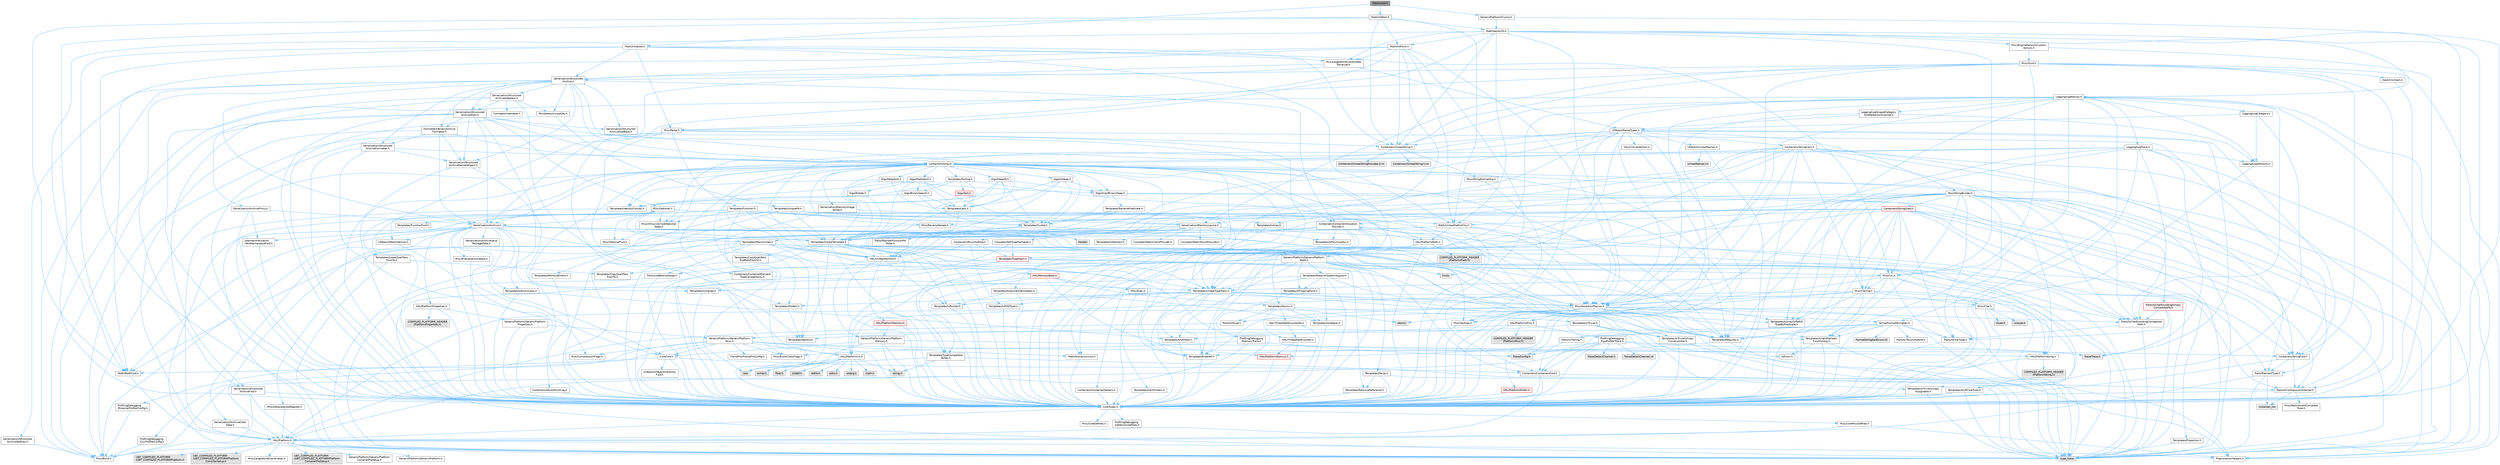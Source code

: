 digraph "MacCursor.h"
{
 // INTERACTIVE_SVG=YES
 // LATEX_PDF_SIZE
  bgcolor="transparent";
  edge [fontname=Helvetica,fontsize=10,labelfontname=Helvetica,labelfontsize=10];
  node [fontname=Helvetica,fontsize=10,shape=box,height=0.2,width=0.4];
  Node1 [id="Node000001",label="MacCursor.h",height=0.2,width=0.4,color="gray40", fillcolor="grey60", style="filled", fontcolor="black",tooltip=" "];
  Node1 -> Node2 [id="edge1_Node000001_Node000002",color="steelblue1",style="solid",tooltip=" "];
  Node2 [id="Node000002",label="GenericPlatform/ICursor.h",height=0.2,width=0.4,color="grey40", fillcolor="white", style="filled",URL="$d3/d9a/ICursor_8h.html",tooltip=" "];
  Node2 -> Node3 [id="edge2_Node000002_Node000003",color="steelblue1",style="solid",tooltip=" "];
  Node3 [id="Node000003",label="CoreTypes.h",height=0.2,width=0.4,color="grey40", fillcolor="white", style="filled",URL="$dc/dec/CoreTypes_8h.html",tooltip=" "];
  Node3 -> Node4 [id="edge3_Node000003_Node000004",color="steelblue1",style="solid",tooltip=" "];
  Node4 [id="Node000004",label="HAL/Platform.h",height=0.2,width=0.4,color="grey40", fillcolor="white", style="filled",URL="$d9/dd0/Platform_8h.html",tooltip=" "];
  Node4 -> Node5 [id="edge4_Node000004_Node000005",color="steelblue1",style="solid",tooltip=" "];
  Node5 [id="Node000005",label="Misc/Build.h",height=0.2,width=0.4,color="grey40", fillcolor="white", style="filled",URL="$d3/dbb/Build_8h.html",tooltip=" "];
  Node4 -> Node6 [id="edge5_Node000004_Node000006",color="steelblue1",style="solid",tooltip=" "];
  Node6 [id="Node000006",label="Misc/LargeWorldCoordinates.h",height=0.2,width=0.4,color="grey40", fillcolor="white", style="filled",URL="$d2/dcb/LargeWorldCoordinates_8h.html",tooltip=" "];
  Node4 -> Node7 [id="edge6_Node000004_Node000007",color="steelblue1",style="solid",tooltip=" "];
  Node7 [id="Node000007",label="type_traits",height=0.2,width=0.4,color="grey60", fillcolor="#E0E0E0", style="filled",tooltip=" "];
  Node4 -> Node8 [id="edge7_Node000004_Node000008",color="steelblue1",style="solid",tooltip=" "];
  Node8 [id="Node000008",label="PreprocessorHelpers.h",height=0.2,width=0.4,color="grey40", fillcolor="white", style="filled",URL="$db/ddb/PreprocessorHelpers_8h.html",tooltip=" "];
  Node4 -> Node9 [id="edge8_Node000004_Node000009",color="steelblue1",style="solid",tooltip=" "];
  Node9 [id="Node000009",label="UBT_COMPILED_PLATFORM\l/UBT_COMPILED_PLATFORMPlatform\lCompilerPreSetup.h",height=0.2,width=0.4,color="grey60", fillcolor="#E0E0E0", style="filled",tooltip=" "];
  Node4 -> Node10 [id="edge9_Node000004_Node000010",color="steelblue1",style="solid",tooltip=" "];
  Node10 [id="Node000010",label="GenericPlatform/GenericPlatform\lCompilerPreSetup.h",height=0.2,width=0.4,color="grey40", fillcolor="white", style="filled",URL="$d9/dc8/GenericPlatformCompilerPreSetup_8h.html",tooltip=" "];
  Node4 -> Node11 [id="edge10_Node000004_Node000011",color="steelblue1",style="solid",tooltip=" "];
  Node11 [id="Node000011",label="GenericPlatform/GenericPlatform.h",height=0.2,width=0.4,color="grey40", fillcolor="white", style="filled",URL="$d6/d84/GenericPlatform_8h.html",tooltip=" "];
  Node4 -> Node12 [id="edge11_Node000004_Node000012",color="steelblue1",style="solid",tooltip=" "];
  Node12 [id="Node000012",label="UBT_COMPILED_PLATFORM\l/UBT_COMPILED_PLATFORMPlatform.h",height=0.2,width=0.4,color="grey60", fillcolor="#E0E0E0", style="filled",tooltip=" "];
  Node4 -> Node13 [id="edge12_Node000004_Node000013",color="steelblue1",style="solid",tooltip=" "];
  Node13 [id="Node000013",label="UBT_COMPILED_PLATFORM\l/UBT_COMPILED_PLATFORMPlatform\lCompilerSetup.h",height=0.2,width=0.4,color="grey60", fillcolor="#E0E0E0", style="filled",tooltip=" "];
  Node3 -> Node14 [id="edge13_Node000003_Node000014",color="steelblue1",style="solid",tooltip=" "];
  Node14 [id="Node000014",label="ProfilingDebugging\l/UMemoryDefines.h",height=0.2,width=0.4,color="grey40", fillcolor="white", style="filled",URL="$d2/da2/UMemoryDefines_8h.html",tooltip=" "];
  Node3 -> Node15 [id="edge14_Node000003_Node000015",color="steelblue1",style="solid",tooltip=" "];
  Node15 [id="Node000015",label="Misc/CoreMiscDefines.h",height=0.2,width=0.4,color="grey40", fillcolor="white", style="filled",URL="$da/d38/CoreMiscDefines_8h.html",tooltip=" "];
  Node15 -> Node4 [id="edge15_Node000015_Node000004",color="steelblue1",style="solid",tooltip=" "];
  Node15 -> Node8 [id="edge16_Node000015_Node000008",color="steelblue1",style="solid",tooltip=" "];
  Node3 -> Node16 [id="edge17_Node000003_Node000016",color="steelblue1",style="solid",tooltip=" "];
  Node16 [id="Node000016",label="Misc/CoreDefines.h",height=0.2,width=0.4,color="grey40", fillcolor="white", style="filled",URL="$d3/dd2/CoreDefines_8h.html",tooltip=" "];
  Node2 -> Node17 [id="edge18_Node000002_Node000017",color="steelblue1",style="solid",tooltip=" "];
  Node17 [id="Node000017",label="Math/Vector2D.h",height=0.2,width=0.4,color="grey40", fillcolor="white", style="filled",URL="$d3/db0/Vector2D_8h.html",tooltip=" "];
  Node17 -> Node3 [id="edge19_Node000017_Node000003",color="steelblue1",style="solid",tooltip=" "];
  Node17 -> Node18 [id="edge20_Node000017_Node000018",color="steelblue1",style="solid",tooltip=" "];
  Node18 [id="Node000018",label="Math/MathFwd.h",height=0.2,width=0.4,color="grey40", fillcolor="white", style="filled",URL="$d2/d10/MathFwd_8h.html",tooltip=" "];
  Node18 -> Node4 [id="edge21_Node000018_Node000004",color="steelblue1",style="solid",tooltip=" "];
  Node17 -> Node19 [id="edge22_Node000017_Node000019",color="steelblue1",style="solid",tooltip=" "];
  Node19 [id="Node000019",label="Misc/AssertionMacros.h",height=0.2,width=0.4,color="grey40", fillcolor="white", style="filled",URL="$d0/dfa/AssertionMacros_8h.html",tooltip=" "];
  Node19 -> Node3 [id="edge23_Node000019_Node000003",color="steelblue1",style="solid",tooltip=" "];
  Node19 -> Node4 [id="edge24_Node000019_Node000004",color="steelblue1",style="solid",tooltip=" "];
  Node19 -> Node20 [id="edge25_Node000019_Node000020",color="steelblue1",style="solid",tooltip=" "];
  Node20 [id="Node000020",label="HAL/PlatformMisc.h",height=0.2,width=0.4,color="grey40", fillcolor="white", style="filled",URL="$d0/df5/PlatformMisc_8h.html",tooltip=" "];
  Node20 -> Node3 [id="edge26_Node000020_Node000003",color="steelblue1",style="solid",tooltip=" "];
  Node20 -> Node21 [id="edge27_Node000020_Node000021",color="steelblue1",style="solid",tooltip=" "];
  Node21 [id="Node000021",label="GenericPlatform/GenericPlatform\lMisc.h",height=0.2,width=0.4,color="grey40", fillcolor="white", style="filled",URL="$db/d9a/GenericPlatformMisc_8h.html",tooltip=" "];
  Node21 -> Node22 [id="edge28_Node000021_Node000022",color="steelblue1",style="solid",tooltip=" "];
  Node22 [id="Node000022",label="Containers/StringFwd.h",height=0.2,width=0.4,color="grey40", fillcolor="white", style="filled",URL="$df/d37/StringFwd_8h.html",tooltip=" "];
  Node22 -> Node3 [id="edge29_Node000022_Node000003",color="steelblue1",style="solid",tooltip=" "];
  Node22 -> Node23 [id="edge30_Node000022_Node000023",color="steelblue1",style="solid",tooltip=" "];
  Node23 [id="Node000023",label="Traits/ElementType.h",height=0.2,width=0.4,color="grey40", fillcolor="white", style="filled",URL="$d5/d4f/ElementType_8h.html",tooltip=" "];
  Node23 -> Node4 [id="edge31_Node000023_Node000004",color="steelblue1",style="solid",tooltip=" "];
  Node23 -> Node24 [id="edge32_Node000023_Node000024",color="steelblue1",style="solid",tooltip=" "];
  Node24 [id="Node000024",label="initializer_list",height=0.2,width=0.4,color="grey60", fillcolor="#E0E0E0", style="filled",tooltip=" "];
  Node23 -> Node7 [id="edge33_Node000023_Node000007",color="steelblue1",style="solid",tooltip=" "];
  Node22 -> Node25 [id="edge34_Node000022_Node000025",color="steelblue1",style="solid",tooltip=" "];
  Node25 [id="Node000025",label="Traits/IsContiguousContainer.h",height=0.2,width=0.4,color="grey40", fillcolor="white", style="filled",URL="$d5/d3c/IsContiguousContainer_8h.html",tooltip=" "];
  Node25 -> Node3 [id="edge35_Node000025_Node000003",color="steelblue1",style="solid",tooltip=" "];
  Node25 -> Node26 [id="edge36_Node000025_Node000026",color="steelblue1",style="solid",tooltip=" "];
  Node26 [id="Node000026",label="Misc/StaticAssertComplete\lType.h",height=0.2,width=0.4,color="grey40", fillcolor="white", style="filled",URL="$d5/d4e/StaticAssertCompleteType_8h.html",tooltip=" "];
  Node25 -> Node24 [id="edge37_Node000025_Node000024",color="steelblue1",style="solid",tooltip=" "];
  Node21 -> Node27 [id="edge38_Node000021_Node000027",color="steelblue1",style="solid",tooltip=" "];
  Node27 [id="Node000027",label="CoreFwd.h",height=0.2,width=0.4,color="grey40", fillcolor="white", style="filled",URL="$d1/d1e/CoreFwd_8h.html",tooltip=" "];
  Node27 -> Node3 [id="edge39_Node000027_Node000003",color="steelblue1",style="solid",tooltip=" "];
  Node27 -> Node28 [id="edge40_Node000027_Node000028",color="steelblue1",style="solid",tooltip=" "];
  Node28 [id="Node000028",label="Containers/ContainersFwd.h",height=0.2,width=0.4,color="grey40", fillcolor="white", style="filled",URL="$d4/d0a/ContainersFwd_8h.html",tooltip=" "];
  Node28 -> Node4 [id="edge41_Node000028_Node000004",color="steelblue1",style="solid",tooltip=" "];
  Node28 -> Node3 [id="edge42_Node000028_Node000003",color="steelblue1",style="solid",tooltip=" "];
  Node28 -> Node25 [id="edge43_Node000028_Node000025",color="steelblue1",style="solid",tooltip=" "];
  Node27 -> Node18 [id="edge44_Node000027_Node000018",color="steelblue1",style="solid",tooltip=" "];
  Node27 -> Node29 [id="edge45_Node000027_Node000029",color="steelblue1",style="solid",tooltip=" "];
  Node29 [id="Node000029",label="UObject/UObjectHierarchy\lFwd.h",height=0.2,width=0.4,color="grey40", fillcolor="white", style="filled",URL="$d3/d13/UObjectHierarchyFwd_8h.html",tooltip=" "];
  Node21 -> Node3 [id="edge46_Node000021_Node000003",color="steelblue1",style="solid",tooltip=" "];
  Node21 -> Node30 [id="edge47_Node000021_Node000030",color="steelblue1",style="solid",tooltip=" "];
  Node30 [id="Node000030",label="FramePro/FrameProConfig.h",height=0.2,width=0.4,color="grey40", fillcolor="white", style="filled",URL="$d7/d90/FrameProConfig_8h.html",tooltip=" "];
  Node21 -> Node31 [id="edge48_Node000021_Node000031",color="steelblue1",style="solid",tooltip=" "];
  Node31 [id="Node000031",label="HAL/PlatformCrt.h",height=0.2,width=0.4,color="grey40", fillcolor="white", style="filled",URL="$d8/d75/PlatformCrt_8h.html",tooltip=" "];
  Node31 -> Node32 [id="edge49_Node000031_Node000032",color="steelblue1",style="solid",tooltip=" "];
  Node32 [id="Node000032",label="new",height=0.2,width=0.4,color="grey60", fillcolor="#E0E0E0", style="filled",tooltip=" "];
  Node31 -> Node33 [id="edge50_Node000031_Node000033",color="steelblue1",style="solid",tooltip=" "];
  Node33 [id="Node000033",label="wchar.h",height=0.2,width=0.4,color="grey60", fillcolor="#E0E0E0", style="filled",tooltip=" "];
  Node31 -> Node34 [id="edge51_Node000031_Node000034",color="steelblue1",style="solid",tooltip=" "];
  Node34 [id="Node000034",label="stddef.h",height=0.2,width=0.4,color="grey60", fillcolor="#E0E0E0", style="filled",tooltip=" "];
  Node31 -> Node35 [id="edge52_Node000031_Node000035",color="steelblue1",style="solid",tooltip=" "];
  Node35 [id="Node000035",label="stdlib.h",height=0.2,width=0.4,color="grey60", fillcolor="#E0E0E0", style="filled",tooltip=" "];
  Node31 -> Node36 [id="edge53_Node000031_Node000036",color="steelblue1",style="solid",tooltip=" "];
  Node36 [id="Node000036",label="stdio.h",height=0.2,width=0.4,color="grey60", fillcolor="#E0E0E0", style="filled",tooltip=" "];
  Node31 -> Node37 [id="edge54_Node000031_Node000037",color="steelblue1",style="solid",tooltip=" "];
  Node37 [id="Node000037",label="stdarg.h",height=0.2,width=0.4,color="grey60", fillcolor="#E0E0E0", style="filled",tooltip=" "];
  Node31 -> Node38 [id="edge55_Node000031_Node000038",color="steelblue1",style="solid",tooltip=" "];
  Node38 [id="Node000038",label="math.h",height=0.2,width=0.4,color="grey60", fillcolor="#E0E0E0", style="filled",tooltip=" "];
  Node31 -> Node39 [id="edge56_Node000031_Node000039",color="steelblue1",style="solid",tooltip=" "];
  Node39 [id="Node000039",label="float.h",height=0.2,width=0.4,color="grey60", fillcolor="#E0E0E0", style="filled",tooltip=" "];
  Node31 -> Node40 [id="edge57_Node000031_Node000040",color="steelblue1",style="solid",tooltip=" "];
  Node40 [id="Node000040",label="string.h",height=0.2,width=0.4,color="grey60", fillcolor="#E0E0E0", style="filled",tooltip=" "];
  Node21 -> Node41 [id="edge58_Node000021_Node000041",color="steelblue1",style="solid",tooltip=" "];
  Node41 [id="Node000041",label="Math/NumericLimits.h",height=0.2,width=0.4,color="grey40", fillcolor="white", style="filled",URL="$df/d1b/NumericLimits_8h.html",tooltip=" "];
  Node41 -> Node3 [id="edge59_Node000041_Node000003",color="steelblue1",style="solid",tooltip=" "];
  Node21 -> Node42 [id="edge60_Node000021_Node000042",color="steelblue1",style="solid",tooltip=" "];
  Node42 [id="Node000042",label="Misc/CompressionFlags.h",height=0.2,width=0.4,color="grey40", fillcolor="white", style="filled",URL="$d9/d76/CompressionFlags_8h.html",tooltip=" "];
  Node21 -> Node43 [id="edge61_Node000021_Node000043",color="steelblue1",style="solid",tooltip=" "];
  Node43 [id="Node000043",label="Misc/EnumClassFlags.h",height=0.2,width=0.4,color="grey40", fillcolor="white", style="filled",URL="$d8/de7/EnumClassFlags_8h.html",tooltip=" "];
  Node21 -> Node44 [id="edge62_Node000021_Node000044",color="steelblue1",style="solid",tooltip=" "];
  Node44 [id="Node000044",label="ProfilingDebugging\l/CsvProfilerConfig.h",height=0.2,width=0.4,color="grey40", fillcolor="white", style="filled",URL="$d3/d88/CsvProfilerConfig_8h.html",tooltip=" "];
  Node44 -> Node5 [id="edge63_Node000044_Node000005",color="steelblue1",style="solid",tooltip=" "];
  Node21 -> Node45 [id="edge64_Node000021_Node000045",color="steelblue1",style="solid",tooltip=" "];
  Node45 [id="Node000045",label="ProfilingDebugging\l/ExternalProfilerConfig.h",height=0.2,width=0.4,color="grey40", fillcolor="white", style="filled",URL="$d3/dbb/ExternalProfilerConfig_8h.html",tooltip=" "];
  Node45 -> Node5 [id="edge65_Node000045_Node000005",color="steelblue1",style="solid",tooltip=" "];
  Node20 -> Node46 [id="edge66_Node000020_Node000046",color="steelblue1",style="solid",tooltip=" "];
  Node46 [id="Node000046",label="COMPILED_PLATFORM_HEADER\l(PlatformMisc.h)",height=0.2,width=0.4,color="grey60", fillcolor="#E0E0E0", style="filled",tooltip=" "];
  Node20 -> Node47 [id="edge67_Node000020_Node000047",color="steelblue1",style="solid",tooltip=" "];
  Node47 [id="Node000047",label="ProfilingDebugging\l/CpuProfilerTrace.h",height=0.2,width=0.4,color="grey40", fillcolor="white", style="filled",URL="$da/dcb/CpuProfilerTrace_8h.html",tooltip=" "];
  Node47 -> Node3 [id="edge68_Node000047_Node000003",color="steelblue1",style="solid",tooltip=" "];
  Node47 -> Node28 [id="edge69_Node000047_Node000028",color="steelblue1",style="solid",tooltip=" "];
  Node47 -> Node48 [id="edge70_Node000047_Node000048",color="steelblue1",style="solid",tooltip=" "];
  Node48 [id="Node000048",label="HAL/PlatformAtomics.h",height=0.2,width=0.4,color="red", fillcolor="#FFF0F0", style="filled",URL="$d3/d36/PlatformAtomics_8h.html",tooltip=" "];
  Node48 -> Node3 [id="edge71_Node000048_Node000003",color="steelblue1",style="solid",tooltip=" "];
  Node47 -> Node8 [id="edge72_Node000047_Node000008",color="steelblue1",style="solid",tooltip=" "];
  Node47 -> Node5 [id="edge73_Node000047_Node000005",color="steelblue1",style="solid",tooltip=" "];
  Node47 -> Node51 [id="edge74_Node000047_Node000051",color="steelblue1",style="solid",tooltip=" "];
  Node51 [id="Node000051",label="Trace/Config.h",height=0.2,width=0.4,color="grey60", fillcolor="#E0E0E0", style="filled",tooltip=" "];
  Node47 -> Node52 [id="edge75_Node000047_Node000052",color="steelblue1",style="solid",tooltip=" "];
  Node52 [id="Node000052",label="Trace/Detail/Channel.h",height=0.2,width=0.4,color="grey60", fillcolor="#E0E0E0", style="filled",tooltip=" "];
  Node47 -> Node53 [id="edge76_Node000047_Node000053",color="steelblue1",style="solid",tooltip=" "];
  Node53 [id="Node000053",label="Trace/Detail/Channel.inl",height=0.2,width=0.4,color="grey60", fillcolor="#E0E0E0", style="filled",tooltip=" "];
  Node47 -> Node54 [id="edge77_Node000047_Node000054",color="steelblue1",style="solid",tooltip=" "];
  Node54 [id="Node000054",label="Trace/Trace.h",height=0.2,width=0.4,color="grey60", fillcolor="#E0E0E0", style="filled",tooltip=" "];
  Node19 -> Node8 [id="edge78_Node000019_Node000008",color="steelblue1",style="solid",tooltip=" "];
  Node19 -> Node55 [id="edge79_Node000019_Node000055",color="steelblue1",style="solid",tooltip=" "];
  Node55 [id="Node000055",label="Templates/EnableIf.h",height=0.2,width=0.4,color="grey40", fillcolor="white", style="filled",URL="$d7/d60/EnableIf_8h.html",tooltip=" "];
  Node55 -> Node3 [id="edge80_Node000055_Node000003",color="steelblue1",style="solid",tooltip=" "];
  Node19 -> Node56 [id="edge81_Node000019_Node000056",color="steelblue1",style="solid",tooltip=" "];
  Node56 [id="Node000056",label="Templates/IsArrayOrRefOf\lTypeByPredicate.h",height=0.2,width=0.4,color="grey40", fillcolor="white", style="filled",URL="$d6/da1/IsArrayOrRefOfTypeByPredicate_8h.html",tooltip=" "];
  Node56 -> Node3 [id="edge82_Node000056_Node000003",color="steelblue1",style="solid",tooltip=" "];
  Node19 -> Node57 [id="edge83_Node000019_Node000057",color="steelblue1",style="solid",tooltip=" "];
  Node57 [id="Node000057",label="Templates/IsValidVariadic\lFunctionArg.h",height=0.2,width=0.4,color="grey40", fillcolor="white", style="filled",URL="$d0/dc8/IsValidVariadicFunctionArg_8h.html",tooltip=" "];
  Node57 -> Node3 [id="edge84_Node000057_Node000003",color="steelblue1",style="solid",tooltip=" "];
  Node57 -> Node58 [id="edge85_Node000057_Node000058",color="steelblue1",style="solid",tooltip=" "];
  Node58 [id="Node000058",label="IsEnum.h",height=0.2,width=0.4,color="grey40", fillcolor="white", style="filled",URL="$d4/de5/IsEnum_8h.html",tooltip=" "];
  Node57 -> Node7 [id="edge86_Node000057_Node000007",color="steelblue1",style="solid",tooltip=" "];
  Node19 -> Node59 [id="edge87_Node000019_Node000059",color="steelblue1",style="solid",tooltip=" "];
  Node59 [id="Node000059",label="Traits/IsCharEncodingCompatible\lWith.h",height=0.2,width=0.4,color="grey40", fillcolor="white", style="filled",URL="$df/dd1/IsCharEncodingCompatibleWith_8h.html",tooltip=" "];
  Node59 -> Node7 [id="edge88_Node000059_Node000007",color="steelblue1",style="solid",tooltip=" "];
  Node59 -> Node60 [id="edge89_Node000059_Node000060",color="steelblue1",style="solid",tooltip=" "];
  Node60 [id="Node000060",label="Traits/IsCharType.h",height=0.2,width=0.4,color="grey40", fillcolor="white", style="filled",URL="$db/d51/IsCharType_8h.html",tooltip=" "];
  Node60 -> Node3 [id="edge90_Node000060_Node000003",color="steelblue1",style="solid",tooltip=" "];
  Node19 -> Node61 [id="edge91_Node000019_Node000061",color="steelblue1",style="solid",tooltip=" "];
  Node61 [id="Node000061",label="Misc/VarArgs.h",height=0.2,width=0.4,color="grey40", fillcolor="white", style="filled",URL="$d5/d6f/VarArgs_8h.html",tooltip=" "];
  Node61 -> Node3 [id="edge92_Node000061_Node000003",color="steelblue1",style="solid",tooltip=" "];
  Node19 -> Node62 [id="edge93_Node000019_Node000062",color="steelblue1",style="solid",tooltip=" "];
  Node62 [id="Node000062",label="String/FormatStringSan.h",height=0.2,width=0.4,color="grey40", fillcolor="white", style="filled",URL="$d3/d8b/FormatStringSan_8h.html",tooltip=" "];
  Node62 -> Node7 [id="edge94_Node000062_Node000007",color="steelblue1",style="solid",tooltip=" "];
  Node62 -> Node3 [id="edge95_Node000062_Node000003",color="steelblue1",style="solid",tooltip=" "];
  Node62 -> Node63 [id="edge96_Node000062_Node000063",color="steelblue1",style="solid",tooltip=" "];
  Node63 [id="Node000063",label="Templates/Requires.h",height=0.2,width=0.4,color="grey40", fillcolor="white", style="filled",URL="$dc/d96/Requires_8h.html",tooltip=" "];
  Node63 -> Node55 [id="edge97_Node000063_Node000055",color="steelblue1",style="solid",tooltip=" "];
  Node63 -> Node7 [id="edge98_Node000063_Node000007",color="steelblue1",style="solid",tooltip=" "];
  Node62 -> Node64 [id="edge99_Node000062_Node000064",color="steelblue1",style="solid",tooltip=" "];
  Node64 [id="Node000064",label="Templates/Identity.h",height=0.2,width=0.4,color="grey40", fillcolor="white", style="filled",URL="$d0/dd5/Identity_8h.html",tooltip=" "];
  Node62 -> Node57 [id="edge100_Node000062_Node000057",color="steelblue1",style="solid",tooltip=" "];
  Node62 -> Node60 [id="edge101_Node000062_Node000060",color="steelblue1",style="solid",tooltip=" "];
  Node62 -> Node65 [id="edge102_Node000062_Node000065",color="steelblue1",style="solid",tooltip=" "];
  Node65 [id="Node000065",label="Traits/IsTEnumAsByte.h",height=0.2,width=0.4,color="grey40", fillcolor="white", style="filled",URL="$d1/de6/IsTEnumAsByte_8h.html",tooltip=" "];
  Node62 -> Node66 [id="edge103_Node000062_Node000066",color="steelblue1",style="solid",tooltip=" "];
  Node66 [id="Node000066",label="Traits/IsTString.h",height=0.2,width=0.4,color="grey40", fillcolor="white", style="filled",URL="$d0/df8/IsTString_8h.html",tooltip=" "];
  Node66 -> Node28 [id="edge104_Node000066_Node000028",color="steelblue1",style="solid",tooltip=" "];
  Node62 -> Node28 [id="edge105_Node000062_Node000028",color="steelblue1",style="solid",tooltip=" "];
  Node62 -> Node67 [id="edge106_Node000062_Node000067",color="steelblue1",style="solid",tooltip=" "];
  Node67 [id="Node000067",label="FormatStringSanErrors.inl",height=0.2,width=0.4,color="grey60", fillcolor="#E0E0E0", style="filled",tooltip=" "];
  Node19 -> Node68 [id="edge107_Node000019_Node000068",color="steelblue1",style="solid",tooltip=" "];
  Node68 [id="Node000068",label="atomic",height=0.2,width=0.4,color="grey60", fillcolor="#E0E0E0", style="filled",tooltip=" "];
  Node17 -> Node69 [id="edge108_Node000017_Node000069",color="steelblue1",style="solid",tooltip=" "];
  Node69 [id="Node000069",label="Misc/Crc.h",height=0.2,width=0.4,color="grey40", fillcolor="white", style="filled",URL="$d4/dd2/Crc_8h.html",tooltip=" "];
  Node69 -> Node3 [id="edge109_Node000069_Node000003",color="steelblue1",style="solid",tooltip=" "];
  Node69 -> Node70 [id="edge110_Node000069_Node000070",color="steelblue1",style="solid",tooltip=" "];
  Node70 [id="Node000070",label="HAL/PlatformString.h",height=0.2,width=0.4,color="grey40", fillcolor="white", style="filled",URL="$db/db5/PlatformString_8h.html",tooltip=" "];
  Node70 -> Node3 [id="edge111_Node000070_Node000003",color="steelblue1",style="solid",tooltip=" "];
  Node70 -> Node71 [id="edge112_Node000070_Node000071",color="steelblue1",style="solid",tooltip=" "];
  Node71 [id="Node000071",label="COMPILED_PLATFORM_HEADER\l(PlatformString.h)",height=0.2,width=0.4,color="grey60", fillcolor="#E0E0E0", style="filled",tooltip=" "];
  Node69 -> Node19 [id="edge113_Node000069_Node000019",color="steelblue1",style="solid",tooltip=" "];
  Node69 -> Node72 [id="edge114_Node000069_Node000072",color="steelblue1",style="solid",tooltip=" "];
  Node72 [id="Node000072",label="Misc/CString.h",height=0.2,width=0.4,color="grey40", fillcolor="white", style="filled",URL="$d2/d49/CString_8h.html",tooltip=" "];
  Node72 -> Node3 [id="edge115_Node000072_Node000003",color="steelblue1",style="solid",tooltip=" "];
  Node72 -> Node31 [id="edge116_Node000072_Node000031",color="steelblue1",style="solid",tooltip=" "];
  Node72 -> Node70 [id="edge117_Node000072_Node000070",color="steelblue1",style="solid",tooltip=" "];
  Node72 -> Node19 [id="edge118_Node000072_Node000019",color="steelblue1",style="solid",tooltip=" "];
  Node72 -> Node73 [id="edge119_Node000072_Node000073",color="steelblue1",style="solid",tooltip=" "];
  Node73 [id="Node000073",label="Misc/Char.h",height=0.2,width=0.4,color="grey40", fillcolor="white", style="filled",URL="$d0/d58/Char_8h.html",tooltip=" "];
  Node73 -> Node3 [id="edge120_Node000073_Node000003",color="steelblue1",style="solid",tooltip=" "];
  Node73 -> Node74 [id="edge121_Node000073_Node000074",color="steelblue1",style="solid",tooltip=" "];
  Node74 [id="Node000074",label="Traits/IntType.h",height=0.2,width=0.4,color="grey40", fillcolor="white", style="filled",URL="$d7/deb/IntType_8h.html",tooltip=" "];
  Node74 -> Node4 [id="edge122_Node000074_Node000004",color="steelblue1",style="solid",tooltip=" "];
  Node73 -> Node75 [id="edge123_Node000073_Node000075",color="steelblue1",style="solid",tooltip=" "];
  Node75 [id="Node000075",label="ctype.h",height=0.2,width=0.4,color="grey60", fillcolor="#E0E0E0", style="filled",tooltip=" "];
  Node73 -> Node76 [id="edge124_Node000073_Node000076",color="steelblue1",style="solid",tooltip=" "];
  Node76 [id="Node000076",label="wctype.h",height=0.2,width=0.4,color="grey60", fillcolor="#E0E0E0", style="filled",tooltip=" "];
  Node73 -> Node7 [id="edge125_Node000073_Node000007",color="steelblue1",style="solid",tooltip=" "];
  Node72 -> Node61 [id="edge126_Node000072_Node000061",color="steelblue1",style="solid",tooltip=" "];
  Node72 -> Node56 [id="edge127_Node000072_Node000056",color="steelblue1",style="solid",tooltip=" "];
  Node72 -> Node57 [id="edge128_Node000072_Node000057",color="steelblue1",style="solid",tooltip=" "];
  Node72 -> Node59 [id="edge129_Node000072_Node000059",color="steelblue1",style="solid",tooltip=" "];
  Node69 -> Node73 [id="edge130_Node000069_Node000073",color="steelblue1",style="solid",tooltip=" "];
  Node69 -> Node77 [id="edge131_Node000069_Node000077",color="steelblue1",style="solid",tooltip=" "];
  Node77 [id="Node000077",label="Templates/UnrealTypeTraits.h",height=0.2,width=0.4,color="grey40", fillcolor="white", style="filled",URL="$d2/d2d/UnrealTypeTraits_8h.html",tooltip=" "];
  Node77 -> Node3 [id="edge132_Node000077_Node000003",color="steelblue1",style="solid",tooltip=" "];
  Node77 -> Node78 [id="edge133_Node000077_Node000078",color="steelblue1",style="solid",tooltip=" "];
  Node78 [id="Node000078",label="Templates/IsPointer.h",height=0.2,width=0.4,color="grey40", fillcolor="white", style="filled",URL="$d7/d05/IsPointer_8h.html",tooltip=" "];
  Node78 -> Node3 [id="edge134_Node000078_Node000003",color="steelblue1",style="solid",tooltip=" "];
  Node77 -> Node19 [id="edge135_Node000077_Node000019",color="steelblue1",style="solid",tooltip=" "];
  Node77 -> Node79 [id="edge136_Node000077_Node000079",color="steelblue1",style="solid",tooltip=" "];
  Node79 [id="Node000079",label="Templates/AndOrNot.h",height=0.2,width=0.4,color="grey40", fillcolor="white", style="filled",URL="$db/d0a/AndOrNot_8h.html",tooltip=" "];
  Node79 -> Node3 [id="edge137_Node000079_Node000003",color="steelblue1",style="solid",tooltip=" "];
  Node77 -> Node55 [id="edge138_Node000077_Node000055",color="steelblue1",style="solid",tooltip=" "];
  Node77 -> Node80 [id="edge139_Node000077_Node000080",color="steelblue1",style="solid",tooltip=" "];
  Node80 [id="Node000080",label="Templates/IsArithmetic.h",height=0.2,width=0.4,color="grey40", fillcolor="white", style="filled",URL="$d2/d5d/IsArithmetic_8h.html",tooltip=" "];
  Node80 -> Node3 [id="edge140_Node000080_Node000003",color="steelblue1",style="solid",tooltip=" "];
  Node77 -> Node58 [id="edge141_Node000077_Node000058",color="steelblue1",style="solid",tooltip=" "];
  Node77 -> Node81 [id="edge142_Node000077_Node000081",color="steelblue1",style="solid",tooltip=" "];
  Node81 [id="Node000081",label="Templates/Models.h",height=0.2,width=0.4,color="grey40", fillcolor="white", style="filled",URL="$d3/d0c/Models_8h.html",tooltip=" "];
  Node81 -> Node64 [id="edge143_Node000081_Node000064",color="steelblue1",style="solid",tooltip=" "];
  Node77 -> Node82 [id="edge144_Node000077_Node000082",color="steelblue1",style="solid",tooltip=" "];
  Node82 [id="Node000082",label="Templates/IsPODType.h",height=0.2,width=0.4,color="grey40", fillcolor="white", style="filled",URL="$d7/db1/IsPODType_8h.html",tooltip=" "];
  Node82 -> Node3 [id="edge145_Node000082_Node000003",color="steelblue1",style="solid",tooltip=" "];
  Node77 -> Node83 [id="edge146_Node000077_Node000083",color="steelblue1",style="solid",tooltip=" "];
  Node83 [id="Node000083",label="Templates/IsUECoreType.h",height=0.2,width=0.4,color="grey40", fillcolor="white", style="filled",URL="$d1/db8/IsUECoreType_8h.html",tooltip=" "];
  Node83 -> Node3 [id="edge147_Node000083_Node000003",color="steelblue1",style="solid",tooltip=" "];
  Node83 -> Node7 [id="edge148_Node000083_Node000007",color="steelblue1",style="solid",tooltip=" "];
  Node77 -> Node84 [id="edge149_Node000077_Node000084",color="steelblue1",style="solid",tooltip=" "];
  Node84 [id="Node000084",label="Templates/IsTriviallyCopy\lConstructible.h",height=0.2,width=0.4,color="grey40", fillcolor="white", style="filled",URL="$d3/d78/IsTriviallyCopyConstructible_8h.html",tooltip=" "];
  Node84 -> Node3 [id="edge150_Node000084_Node000003",color="steelblue1",style="solid",tooltip=" "];
  Node84 -> Node7 [id="edge151_Node000084_Node000007",color="steelblue1",style="solid",tooltip=" "];
  Node69 -> Node60 [id="edge152_Node000069_Node000060",color="steelblue1",style="solid",tooltip=" "];
  Node17 -> Node85 [id="edge153_Node000017_Node000085",color="steelblue1",style="solid",tooltip=" "];
  Node85 [id="Node000085",label="Math/UnrealMathUtility.h",height=0.2,width=0.4,color="grey40", fillcolor="white", style="filled",URL="$db/db8/UnrealMathUtility_8h.html",tooltip=" "];
  Node85 -> Node3 [id="edge154_Node000085_Node000003",color="steelblue1",style="solid",tooltip=" "];
  Node85 -> Node19 [id="edge155_Node000085_Node000019",color="steelblue1",style="solid",tooltip=" "];
  Node85 -> Node86 [id="edge156_Node000085_Node000086",color="steelblue1",style="solid",tooltip=" "];
  Node86 [id="Node000086",label="HAL/PlatformMath.h",height=0.2,width=0.4,color="grey40", fillcolor="white", style="filled",URL="$dc/d53/PlatformMath_8h.html",tooltip=" "];
  Node86 -> Node3 [id="edge157_Node000086_Node000003",color="steelblue1",style="solid",tooltip=" "];
  Node86 -> Node87 [id="edge158_Node000086_Node000087",color="steelblue1",style="solid",tooltip=" "];
  Node87 [id="Node000087",label="GenericPlatform/GenericPlatform\lMath.h",height=0.2,width=0.4,color="grey40", fillcolor="white", style="filled",URL="$d5/d79/GenericPlatformMath_8h.html",tooltip=" "];
  Node87 -> Node3 [id="edge159_Node000087_Node000003",color="steelblue1",style="solid",tooltip=" "];
  Node87 -> Node28 [id="edge160_Node000087_Node000028",color="steelblue1",style="solid",tooltip=" "];
  Node87 -> Node31 [id="edge161_Node000087_Node000031",color="steelblue1",style="solid",tooltip=" "];
  Node87 -> Node79 [id="edge162_Node000087_Node000079",color="steelblue1",style="solid",tooltip=" "];
  Node87 -> Node88 [id="edge163_Node000087_Node000088",color="steelblue1",style="solid",tooltip=" "];
  Node88 [id="Node000088",label="Templates/Decay.h",height=0.2,width=0.4,color="grey40", fillcolor="white", style="filled",URL="$dd/d0f/Decay_8h.html",tooltip=" "];
  Node88 -> Node3 [id="edge164_Node000088_Node000003",color="steelblue1",style="solid",tooltip=" "];
  Node88 -> Node89 [id="edge165_Node000088_Node000089",color="steelblue1",style="solid",tooltip=" "];
  Node89 [id="Node000089",label="Templates/RemoveReference.h",height=0.2,width=0.4,color="grey40", fillcolor="white", style="filled",URL="$da/dbe/RemoveReference_8h.html",tooltip=" "];
  Node89 -> Node3 [id="edge166_Node000089_Node000003",color="steelblue1",style="solid",tooltip=" "];
  Node88 -> Node7 [id="edge167_Node000088_Node000007",color="steelblue1",style="solid",tooltip=" "];
  Node87 -> Node90 [id="edge168_Node000087_Node000090",color="steelblue1",style="solid",tooltip=" "];
  Node90 [id="Node000090",label="Templates/IsFloatingPoint.h",height=0.2,width=0.4,color="grey40", fillcolor="white", style="filled",URL="$d3/d11/IsFloatingPoint_8h.html",tooltip=" "];
  Node90 -> Node3 [id="edge169_Node000090_Node000003",color="steelblue1",style="solid",tooltip=" "];
  Node87 -> Node77 [id="edge170_Node000087_Node000077",color="steelblue1",style="solid",tooltip=" "];
  Node87 -> Node63 [id="edge171_Node000087_Node000063",color="steelblue1",style="solid",tooltip=" "];
  Node87 -> Node91 [id="edge172_Node000087_Node000091",color="steelblue1",style="solid",tooltip=" "];
  Node91 [id="Node000091",label="Templates/ResolveTypeAmbiguity.h",height=0.2,width=0.4,color="grey40", fillcolor="white", style="filled",URL="$df/d1f/ResolveTypeAmbiguity_8h.html",tooltip=" "];
  Node91 -> Node3 [id="edge173_Node000091_Node000003",color="steelblue1",style="solid",tooltip=" "];
  Node91 -> Node90 [id="edge174_Node000091_Node000090",color="steelblue1",style="solid",tooltip=" "];
  Node91 -> Node77 [id="edge175_Node000091_Node000077",color="steelblue1",style="solid",tooltip=" "];
  Node91 -> Node92 [id="edge176_Node000091_Node000092",color="steelblue1",style="solid",tooltip=" "];
  Node92 [id="Node000092",label="Templates/IsSigned.h",height=0.2,width=0.4,color="grey40", fillcolor="white", style="filled",URL="$d8/dd8/IsSigned_8h.html",tooltip=" "];
  Node92 -> Node3 [id="edge177_Node000092_Node000003",color="steelblue1",style="solid",tooltip=" "];
  Node91 -> Node93 [id="edge178_Node000091_Node000093",color="steelblue1",style="solid",tooltip=" "];
  Node93 [id="Node000093",label="Templates/IsIntegral.h",height=0.2,width=0.4,color="grey40", fillcolor="white", style="filled",URL="$da/d64/IsIntegral_8h.html",tooltip=" "];
  Node93 -> Node3 [id="edge179_Node000093_Node000003",color="steelblue1",style="solid",tooltip=" "];
  Node91 -> Node63 [id="edge180_Node000091_Node000063",color="steelblue1",style="solid",tooltip=" "];
  Node87 -> Node94 [id="edge181_Node000087_Node000094",color="steelblue1",style="solid",tooltip=" "];
  Node94 [id="Node000094",label="Templates/TypeCompatible\lBytes.h",height=0.2,width=0.4,color="grey40", fillcolor="white", style="filled",URL="$df/d0a/TypeCompatibleBytes_8h.html",tooltip=" "];
  Node94 -> Node3 [id="edge182_Node000094_Node000003",color="steelblue1",style="solid",tooltip=" "];
  Node94 -> Node40 [id="edge183_Node000094_Node000040",color="steelblue1",style="solid",tooltip=" "];
  Node94 -> Node32 [id="edge184_Node000094_Node000032",color="steelblue1",style="solid",tooltip=" "];
  Node94 -> Node7 [id="edge185_Node000094_Node000007",color="steelblue1",style="solid",tooltip=" "];
  Node87 -> Node95 [id="edge186_Node000087_Node000095",color="steelblue1",style="solid",tooltip=" "];
  Node95 [id="Node000095",label="limits",height=0.2,width=0.4,color="grey60", fillcolor="#E0E0E0", style="filled",tooltip=" "];
  Node87 -> Node7 [id="edge187_Node000087_Node000007",color="steelblue1",style="solid",tooltip=" "];
  Node86 -> Node96 [id="edge188_Node000086_Node000096",color="steelblue1",style="solid",tooltip=" "];
  Node96 [id="Node000096",label="COMPILED_PLATFORM_HEADER\l(PlatformMath.h)",height=0.2,width=0.4,color="grey60", fillcolor="#E0E0E0", style="filled",tooltip=" "];
  Node85 -> Node18 [id="edge189_Node000085_Node000018",color="steelblue1",style="solid",tooltip=" "];
  Node85 -> Node64 [id="edge190_Node000085_Node000064",color="steelblue1",style="solid",tooltip=" "];
  Node85 -> Node63 [id="edge191_Node000085_Node000063",color="steelblue1",style="solid",tooltip=" "];
  Node17 -> Node97 [id="edge192_Node000017_Node000097",color="steelblue1",style="solid",tooltip=" "];
  Node97 [id="Node000097",label="Containers/UnrealString.h",height=0.2,width=0.4,color="grey40", fillcolor="white", style="filled",URL="$d5/dba/UnrealString_8h.html",tooltip=" "];
  Node97 -> Node98 [id="edge193_Node000097_Node000098",color="steelblue1",style="solid",tooltip=" "];
  Node98 [id="Node000098",label="Containers/UnrealStringIncludes.h.inl",height=0.2,width=0.4,color="grey60", fillcolor="#E0E0E0", style="filled",tooltip=" "];
  Node97 -> Node99 [id="edge194_Node000097_Node000099",color="steelblue1",style="solid",tooltip=" "];
  Node99 [id="Node000099",label="Containers/UnrealString.h.inl",height=0.2,width=0.4,color="grey60", fillcolor="#E0E0E0", style="filled",tooltip=" "];
  Node97 -> Node100 [id="edge195_Node000097_Node000100",color="steelblue1",style="solid",tooltip=" "];
  Node100 [id="Node000100",label="Misc/StringFormatArg.h",height=0.2,width=0.4,color="grey40", fillcolor="white", style="filled",URL="$d2/d16/StringFormatArg_8h.html",tooltip=" "];
  Node100 -> Node28 [id="edge196_Node000100_Node000028",color="steelblue1",style="solid",tooltip=" "];
  Node17 -> Node101 [id="edge197_Node000017_Node000101",color="steelblue1",style="solid",tooltip=" "];
  Node101 [id="Node000101",label="Misc/Parse.h",height=0.2,width=0.4,color="grey40", fillcolor="white", style="filled",URL="$dc/d71/Parse_8h.html",tooltip=" "];
  Node101 -> Node22 [id="edge198_Node000101_Node000022",color="steelblue1",style="solid",tooltip=" "];
  Node101 -> Node97 [id="edge199_Node000101_Node000097",color="steelblue1",style="solid",tooltip=" "];
  Node101 -> Node3 [id="edge200_Node000101_Node000003",color="steelblue1",style="solid",tooltip=" "];
  Node101 -> Node31 [id="edge201_Node000101_Node000031",color="steelblue1",style="solid",tooltip=" "];
  Node101 -> Node5 [id="edge202_Node000101_Node000005",color="steelblue1",style="solid",tooltip=" "];
  Node101 -> Node43 [id="edge203_Node000101_Node000043",color="steelblue1",style="solid",tooltip=" "];
  Node101 -> Node102 [id="edge204_Node000101_Node000102",color="steelblue1",style="solid",tooltip=" "];
  Node102 [id="Node000102",label="Templates/Function.h",height=0.2,width=0.4,color="grey40", fillcolor="white", style="filled",URL="$df/df5/Function_8h.html",tooltip=" "];
  Node102 -> Node3 [id="edge205_Node000102_Node000003",color="steelblue1",style="solid",tooltip=" "];
  Node102 -> Node19 [id="edge206_Node000102_Node000019",color="steelblue1",style="solid",tooltip=" "];
  Node102 -> Node103 [id="edge207_Node000102_Node000103",color="steelblue1",style="solid",tooltip=" "];
  Node103 [id="Node000103",label="Misc/IntrusiveUnsetOptional\lState.h",height=0.2,width=0.4,color="grey40", fillcolor="white", style="filled",URL="$d2/d0a/IntrusiveUnsetOptionalState_8h.html",tooltip=" "];
  Node103 -> Node104 [id="edge208_Node000103_Node000104",color="steelblue1",style="solid",tooltip=" "];
  Node104 [id="Node000104",label="Misc/OptionalFwd.h",height=0.2,width=0.4,color="grey40", fillcolor="white", style="filled",URL="$dc/d50/OptionalFwd_8h.html",tooltip=" "];
  Node102 -> Node105 [id="edge209_Node000102_Node000105",color="steelblue1",style="solid",tooltip=" "];
  Node105 [id="Node000105",label="HAL/UnrealMemory.h",height=0.2,width=0.4,color="grey40", fillcolor="white", style="filled",URL="$d9/d96/UnrealMemory_8h.html",tooltip=" "];
  Node105 -> Node3 [id="edge210_Node000105_Node000003",color="steelblue1",style="solid",tooltip=" "];
  Node105 -> Node106 [id="edge211_Node000105_Node000106",color="steelblue1",style="solid",tooltip=" "];
  Node106 [id="Node000106",label="GenericPlatform/GenericPlatform\lMemory.h",height=0.2,width=0.4,color="grey40", fillcolor="white", style="filled",URL="$dd/d22/GenericPlatformMemory_8h.html",tooltip=" "];
  Node106 -> Node27 [id="edge212_Node000106_Node000027",color="steelblue1",style="solid",tooltip=" "];
  Node106 -> Node3 [id="edge213_Node000106_Node000003",color="steelblue1",style="solid",tooltip=" "];
  Node106 -> Node70 [id="edge214_Node000106_Node000070",color="steelblue1",style="solid",tooltip=" "];
  Node106 -> Node40 [id="edge215_Node000106_Node000040",color="steelblue1",style="solid",tooltip=" "];
  Node106 -> Node33 [id="edge216_Node000106_Node000033",color="steelblue1",style="solid",tooltip=" "];
  Node105 -> Node107 [id="edge217_Node000105_Node000107",color="steelblue1",style="solid",tooltip=" "];
  Node107 [id="Node000107",label="HAL/MemoryBase.h",height=0.2,width=0.4,color="red", fillcolor="#FFF0F0", style="filled",URL="$d6/d9f/MemoryBase_8h.html",tooltip=" "];
  Node107 -> Node3 [id="edge218_Node000107_Node000003",color="steelblue1",style="solid",tooltip=" "];
  Node107 -> Node48 [id="edge219_Node000107_Node000048",color="steelblue1",style="solid",tooltip=" "];
  Node107 -> Node31 [id="edge220_Node000107_Node000031",color="steelblue1",style="solid",tooltip=" "];
  Node107 -> Node108 [id="edge221_Node000107_Node000108",color="steelblue1",style="solid",tooltip=" "];
  Node108 [id="Node000108",label="Misc/Exec.h",height=0.2,width=0.4,color="grey40", fillcolor="white", style="filled",URL="$de/ddb/Exec_8h.html",tooltip=" "];
  Node108 -> Node3 [id="edge222_Node000108_Node000003",color="steelblue1",style="solid",tooltip=" "];
  Node108 -> Node19 [id="edge223_Node000108_Node000019",color="steelblue1",style="solid",tooltip=" "];
  Node107 -> Node111 [id="edge224_Node000107_Node000111",color="steelblue1",style="solid",tooltip=" "];
  Node111 [id="Node000111",label="Templates/Atomic.h",height=0.2,width=0.4,color="grey40", fillcolor="white", style="filled",URL="$d3/d91/Atomic_8h.html",tooltip=" "];
  Node111 -> Node112 [id="edge225_Node000111_Node000112",color="steelblue1",style="solid",tooltip=" "];
  Node112 [id="Node000112",label="HAL/ThreadSafeCounter.h",height=0.2,width=0.4,color="grey40", fillcolor="white", style="filled",URL="$dc/dc9/ThreadSafeCounter_8h.html",tooltip=" "];
  Node112 -> Node3 [id="edge226_Node000112_Node000003",color="steelblue1",style="solid",tooltip=" "];
  Node112 -> Node48 [id="edge227_Node000112_Node000048",color="steelblue1",style="solid",tooltip=" "];
  Node111 -> Node113 [id="edge228_Node000111_Node000113",color="steelblue1",style="solid",tooltip=" "];
  Node113 [id="Node000113",label="HAL/ThreadSafeCounter64.h",height=0.2,width=0.4,color="grey40", fillcolor="white", style="filled",URL="$d0/d12/ThreadSafeCounter64_8h.html",tooltip=" "];
  Node113 -> Node3 [id="edge229_Node000113_Node000003",color="steelblue1",style="solid",tooltip=" "];
  Node113 -> Node112 [id="edge230_Node000113_Node000112",color="steelblue1",style="solid",tooltip=" "];
  Node111 -> Node93 [id="edge231_Node000111_Node000093",color="steelblue1",style="solid",tooltip=" "];
  Node111 -> Node114 [id="edge232_Node000111_Node000114",color="steelblue1",style="solid",tooltip=" "];
  Node114 [id="Node000114",label="Templates/IsTrivial.h",height=0.2,width=0.4,color="grey40", fillcolor="white", style="filled",URL="$da/d4c/IsTrivial_8h.html",tooltip=" "];
  Node114 -> Node79 [id="edge233_Node000114_Node000079",color="steelblue1",style="solid",tooltip=" "];
  Node114 -> Node84 [id="edge234_Node000114_Node000084",color="steelblue1",style="solid",tooltip=" "];
  Node114 -> Node115 [id="edge235_Node000114_Node000115",color="steelblue1",style="solid",tooltip=" "];
  Node115 [id="Node000115",label="Templates/IsTriviallyCopy\lAssignable.h",height=0.2,width=0.4,color="grey40", fillcolor="white", style="filled",URL="$d2/df2/IsTriviallyCopyAssignable_8h.html",tooltip=" "];
  Node115 -> Node3 [id="edge236_Node000115_Node000003",color="steelblue1",style="solid",tooltip=" "];
  Node115 -> Node7 [id="edge237_Node000115_Node000007",color="steelblue1",style="solid",tooltip=" "];
  Node114 -> Node7 [id="edge238_Node000114_Node000007",color="steelblue1",style="solid",tooltip=" "];
  Node111 -> Node74 [id="edge239_Node000111_Node000074",color="steelblue1",style="solid",tooltip=" "];
  Node111 -> Node68 [id="edge240_Node000111_Node000068",color="steelblue1",style="solid",tooltip=" "];
  Node105 -> Node116 [id="edge241_Node000105_Node000116",color="steelblue1",style="solid",tooltip=" "];
  Node116 [id="Node000116",label="HAL/PlatformMemory.h",height=0.2,width=0.4,color="red", fillcolor="#FFF0F0", style="filled",URL="$de/d68/PlatformMemory_8h.html",tooltip=" "];
  Node116 -> Node3 [id="edge242_Node000116_Node000003",color="steelblue1",style="solid",tooltip=" "];
  Node116 -> Node106 [id="edge243_Node000116_Node000106",color="steelblue1",style="solid",tooltip=" "];
  Node105 -> Node118 [id="edge244_Node000105_Node000118",color="steelblue1",style="solid",tooltip=" "];
  Node118 [id="Node000118",label="ProfilingDebugging\l/MemoryTrace.h",height=0.2,width=0.4,color="grey40", fillcolor="white", style="filled",URL="$da/dd7/MemoryTrace_8h.html",tooltip=" "];
  Node118 -> Node4 [id="edge245_Node000118_Node000004",color="steelblue1",style="solid",tooltip=" "];
  Node118 -> Node43 [id="edge246_Node000118_Node000043",color="steelblue1",style="solid",tooltip=" "];
  Node118 -> Node51 [id="edge247_Node000118_Node000051",color="steelblue1",style="solid",tooltip=" "];
  Node118 -> Node54 [id="edge248_Node000118_Node000054",color="steelblue1",style="solid",tooltip=" "];
  Node105 -> Node78 [id="edge249_Node000105_Node000078",color="steelblue1",style="solid",tooltip=" "];
  Node102 -> Node119 [id="edge250_Node000102_Node000119",color="steelblue1",style="solid",tooltip=" "];
  Node119 [id="Node000119",label="Templates/FunctionFwd.h",height=0.2,width=0.4,color="grey40", fillcolor="white", style="filled",URL="$d6/d54/FunctionFwd_8h.html",tooltip=" "];
  Node102 -> Node77 [id="edge251_Node000102_Node000077",color="steelblue1",style="solid",tooltip=" "];
  Node102 -> Node120 [id="edge252_Node000102_Node000120",color="steelblue1",style="solid",tooltip=" "];
  Node120 [id="Node000120",label="Templates/Invoke.h",height=0.2,width=0.4,color="grey40", fillcolor="white", style="filled",URL="$d7/deb/Invoke_8h.html",tooltip=" "];
  Node120 -> Node3 [id="edge253_Node000120_Node000003",color="steelblue1",style="solid",tooltip=" "];
  Node120 -> Node121 [id="edge254_Node000120_Node000121",color="steelblue1",style="solid",tooltip=" "];
  Node121 [id="Node000121",label="Traits/MemberFunctionPtr\lOuter.h",height=0.2,width=0.4,color="grey40", fillcolor="white", style="filled",URL="$db/da7/MemberFunctionPtrOuter_8h.html",tooltip=" "];
  Node120 -> Node122 [id="edge255_Node000120_Node000122",color="steelblue1",style="solid",tooltip=" "];
  Node122 [id="Node000122",label="Templates/UnrealTemplate.h",height=0.2,width=0.4,color="grey40", fillcolor="white", style="filled",URL="$d4/d24/UnrealTemplate_8h.html",tooltip=" "];
  Node122 -> Node3 [id="edge256_Node000122_Node000003",color="steelblue1",style="solid",tooltip=" "];
  Node122 -> Node78 [id="edge257_Node000122_Node000078",color="steelblue1",style="solid",tooltip=" "];
  Node122 -> Node105 [id="edge258_Node000122_Node000105",color="steelblue1",style="solid",tooltip=" "];
  Node122 -> Node123 [id="edge259_Node000122_Node000123",color="steelblue1",style="solid",tooltip=" "];
  Node123 [id="Node000123",label="Templates/CopyQualifiers\lAndRefsFromTo.h",height=0.2,width=0.4,color="grey40", fillcolor="white", style="filled",URL="$d3/db3/CopyQualifiersAndRefsFromTo_8h.html",tooltip=" "];
  Node123 -> Node124 [id="edge260_Node000123_Node000124",color="steelblue1",style="solid",tooltip=" "];
  Node124 [id="Node000124",label="Templates/CopyQualifiers\lFromTo.h",height=0.2,width=0.4,color="grey40", fillcolor="white", style="filled",URL="$d5/db4/CopyQualifiersFromTo_8h.html",tooltip=" "];
  Node122 -> Node77 [id="edge261_Node000122_Node000077",color="steelblue1",style="solid",tooltip=" "];
  Node122 -> Node89 [id="edge262_Node000122_Node000089",color="steelblue1",style="solid",tooltip=" "];
  Node122 -> Node63 [id="edge263_Node000122_Node000063",color="steelblue1",style="solid",tooltip=" "];
  Node122 -> Node94 [id="edge264_Node000122_Node000094",color="steelblue1",style="solid",tooltip=" "];
  Node122 -> Node64 [id="edge265_Node000122_Node000064",color="steelblue1",style="solid",tooltip=" "];
  Node122 -> Node25 [id="edge266_Node000122_Node000025",color="steelblue1",style="solid",tooltip=" "];
  Node122 -> Node125 [id="edge267_Node000122_Node000125",color="steelblue1",style="solid",tooltip=" "];
  Node125 [id="Node000125",label="Traits/UseBitwiseSwap.h",height=0.2,width=0.4,color="grey40", fillcolor="white", style="filled",URL="$db/df3/UseBitwiseSwap_8h.html",tooltip=" "];
  Node125 -> Node3 [id="edge268_Node000125_Node000003",color="steelblue1",style="solid",tooltip=" "];
  Node125 -> Node7 [id="edge269_Node000125_Node000007",color="steelblue1",style="solid",tooltip=" "];
  Node122 -> Node7 [id="edge270_Node000122_Node000007",color="steelblue1",style="solid",tooltip=" "];
  Node120 -> Node7 [id="edge271_Node000120_Node000007",color="steelblue1",style="solid",tooltip=" "];
  Node102 -> Node122 [id="edge272_Node000102_Node000122",color="steelblue1",style="solid",tooltip=" "];
  Node102 -> Node63 [id="edge273_Node000102_Node000063",color="steelblue1",style="solid",tooltip=" "];
  Node102 -> Node85 [id="edge274_Node000102_Node000085",color="steelblue1",style="solid",tooltip=" "];
  Node102 -> Node32 [id="edge275_Node000102_Node000032",color="steelblue1",style="solid",tooltip=" "];
  Node102 -> Node7 [id="edge276_Node000102_Node000007",color="steelblue1",style="solid",tooltip=" "];
  Node17 -> Node126 [id="edge277_Node000017_Node000126",color="steelblue1",style="solid",tooltip=" "];
  Node126 [id="Node000126",label="Misc/LargeWorldCoordinates\lSerializer.h",height=0.2,width=0.4,color="grey40", fillcolor="white", style="filled",URL="$d7/df9/LargeWorldCoordinatesSerializer_8h.html",tooltip=" "];
  Node126 -> Node127 [id="edge278_Node000126_Node000127",color="steelblue1",style="solid",tooltip=" "];
  Node127 [id="Node000127",label="UObject/NameTypes.h",height=0.2,width=0.4,color="grey40", fillcolor="white", style="filled",URL="$d6/d35/NameTypes_8h.html",tooltip=" "];
  Node127 -> Node3 [id="edge279_Node000127_Node000003",color="steelblue1",style="solid",tooltip=" "];
  Node127 -> Node19 [id="edge280_Node000127_Node000019",color="steelblue1",style="solid",tooltip=" "];
  Node127 -> Node105 [id="edge281_Node000127_Node000105",color="steelblue1",style="solid",tooltip=" "];
  Node127 -> Node77 [id="edge282_Node000127_Node000077",color="steelblue1",style="solid",tooltip=" "];
  Node127 -> Node122 [id="edge283_Node000127_Node000122",color="steelblue1",style="solid",tooltip=" "];
  Node127 -> Node97 [id="edge284_Node000127_Node000097",color="steelblue1",style="solid",tooltip=" "];
  Node127 -> Node128 [id="edge285_Node000127_Node000128",color="steelblue1",style="solid",tooltip=" "];
  Node128 [id="Node000128",label="HAL/CriticalSection.h",height=0.2,width=0.4,color="grey40", fillcolor="white", style="filled",URL="$d6/d90/CriticalSection_8h.html",tooltip=" "];
  Node128 -> Node129 [id="edge286_Node000128_Node000129",color="steelblue1",style="solid",tooltip=" "];
  Node129 [id="Node000129",label="HAL/PlatformMutex.h",height=0.2,width=0.4,color="red", fillcolor="#FFF0F0", style="filled",URL="$d9/d0b/PlatformMutex_8h.html",tooltip=" "];
  Node129 -> Node3 [id="edge287_Node000129_Node000003",color="steelblue1",style="solid",tooltip=" "];
  Node127 -> Node131 [id="edge288_Node000127_Node000131",color="steelblue1",style="solid",tooltip=" "];
  Node131 [id="Node000131",label="Containers/StringConv.h",height=0.2,width=0.4,color="grey40", fillcolor="white", style="filled",URL="$d3/ddf/StringConv_8h.html",tooltip=" "];
  Node131 -> Node3 [id="edge289_Node000131_Node000003",color="steelblue1",style="solid",tooltip=" "];
  Node131 -> Node19 [id="edge290_Node000131_Node000019",color="steelblue1",style="solid",tooltip=" "];
  Node131 -> Node132 [id="edge291_Node000131_Node000132",color="steelblue1",style="solid",tooltip=" "];
  Node132 [id="Node000132",label="Containers/ContainerAllocation\lPolicies.h",height=0.2,width=0.4,color="grey40", fillcolor="white", style="filled",URL="$d7/dff/ContainerAllocationPolicies_8h.html",tooltip=" "];
  Node132 -> Node3 [id="edge292_Node000132_Node000003",color="steelblue1",style="solid",tooltip=" "];
  Node132 -> Node133 [id="edge293_Node000132_Node000133",color="steelblue1",style="solid",tooltip=" "];
  Node133 [id="Node000133",label="Containers/ContainerHelpers.h",height=0.2,width=0.4,color="grey40", fillcolor="white", style="filled",URL="$d7/d33/ContainerHelpers_8h.html",tooltip=" "];
  Node133 -> Node3 [id="edge294_Node000133_Node000003",color="steelblue1",style="solid",tooltip=" "];
  Node132 -> Node132 [id="edge295_Node000132_Node000132",color="steelblue1",style="solid",tooltip=" "];
  Node132 -> Node86 [id="edge296_Node000132_Node000086",color="steelblue1",style="solid",tooltip=" "];
  Node132 -> Node105 [id="edge297_Node000132_Node000105",color="steelblue1",style="solid",tooltip=" "];
  Node132 -> Node41 [id="edge298_Node000132_Node000041",color="steelblue1",style="solid",tooltip=" "];
  Node132 -> Node19 [id="edge299_Node000132_Node000019",color="steelblue1",style="solid",tooltip=" "];
  Node132 -> Node134 [id="edge300_Node000132_Node000134",color="steelblue1",style="solid",tooltip=" "];
  Node134 [id="Node000134",label="Templates/IsPolymorphic.h",height=0.2,width=0.4,color="grey40", fillcolor="white", style="filled",URL="$dc/d20/IsPolymorphic_8h.html",tooltip=" "];
  Node132 -> Node135 [id="edge301_Node000132_Node000135",color="steelblue1",style="solid",tooltip=" "];
  Node135 [id="Node000135",label="Templates/MemoryOps.h",height=0.2,width=0.4,color="grey40", fillcolor="white", style="filled",URL="$db/dea/MemoryOps_8h.html",tooltip=" "];
  Node135 -> Node3 [id="edge302_Node000135_Node000003",color="steelblue1",style="solid",tooltip=" "];
  Node135 -> Node105 [id="edge303_Node000135_Node000105",color="steelblue1",style="solid",tooltip=" "];
  Node135 -> Node115 [id="edge304_Node000135_Node000115",color="steelblue1",style="solid",tooltip=" "];
  Node135 -> Node84 [id="edge305_Node000135_Node000084",color="steelblue1",style="solid",tooltip=" "];
  Node135 -> Node63 [id="edge306_Node000135_Node000063",color="steelblue1",style="solid",tooltip=" "];
  Node135 -> Node77 [id="edge307_Node000135_Node000077",color="steelblue1",style="solid",tooltip=" "];
  Node135 -> Node125 [id="edge308_Node000135_Node000125",color="steelblue1",style="solid",tooltip=" "];
  Node135 -> Node32 [id="edge309_Node000135_Node000032",color="steelblue1",style="solid",tooltip=" "];
  Node135 -> Node7 [id="edge310_Node000135_Node000007",color="steelblue1",style="solid",tooltip=" "];
  Node132 -> Node94 [id="edge311_Node000132_Node000094",color="steelblue1",style="solid",tooltip=" "];
  Node132 -> Node7 [id="edge312_Node000132_Node000007",color="steelblue1",style="solid",tooltip=" "];
  Node131 -> Node136 [id="edge313_Node000131_Node000136",color="steelblue1",style="solid",tooltip=" "];
  Node136 [id="Node000136",label="Containers/Array.h",height=0.2,width=0.4,color="grey40", fillcolor="white", style="filled",URL="$df/dd0/Array_8h.html",tooltip=" "];
  Node136 -> Node3 [id="edge314_Node000136_Node000003",color="steelblue1",style="solid",tooltip=" "];
  Node136 -> Node19 [id="edge315_Node000136_Node000019",color="steelblue1",style="solid",tooltip=" "];
  Node136 -> Node103 [id="edge316_Node000136_Node000103",color="steelblue1",style="solid",tooltip=" "];
  Node136 -> Node137 [id="edge317_Node000136_Node000137",color="steelblue1",style="solid",tooltip=" "];
  Node137 [id="Node000137",label="Misc/ReverseIterate.h",height=0.2,width=0.4,color="grey40", fillcolor="white", style="filled",URL="$db/de3/ReverseIterate_8h.html",tooltip=" "];
  Node137 -> Node4 [id="edge318_Node000137_Node000004",color="steelblue1",style="solid",tooltip=" "];
  Node137 -> Node138 [id="edge319_Node000137_Node000138",color="steelblue1",style="solid",tooltip=" "];
  Node138 [id="Node000138",label="iterator",height=0.2,width=0.4,color="grey60", fillcolor="#E0E0E0", style="filled",tooltip=" "];
  Node136 -> Node105 [id="edge320_Node000136_Node000105",color="steelblue1",style="solid",tooltip=" "];
  Node136 -> Node77 [id="edge321_Node000136_Node000077",color="steelblue1",style="solid",tooltip=" "];
  Node136 -> Node122 [id="edge322_Node000136_Node000122",color="steelblue1",style="solid",tooltip=" "];
  Node136 -> Node139 [id="edge323_Node000136_Node000139",color="steelblue1",style="solid",tooltip=" "];
  Node139 [id="Node000139",label="Containers/AllowShrinking.h",height=0.2,width=0.4,color="grey40", fillcolor="white", style="filled",URL="$d7/d1a/AllowShrinking_8h.html",tooltip=" "];
  Node139 -> Node3 [id="edge324_Node000139_Node000003",color="steelblue1",style="solid",tooltip=" "];
  Node136 -> Node132 [id="edge325_Node000136_Node000132",color="steelblue1",style="solid",tooltip=" "];
  Node136 -> Node140 [id="edge326_Node000136_Node000140",color="steelblue1",style="solid",tooltip=" "];
  Node140 [id="Node000140",label="Containers/ContainerElement\lTypeCompatibility.h",height=0.2,width=0.4,color="grey40", fillcolor="white", style="filled",URL="$df/ddf/ContainerElementTypeCompatibility_8h.html",tooltip=" "];
  Node140 -> Node3 [id="edge327_Node000140_Node000003",color="steelblue1",style="solid",tooltip=" "];
  Node140 -> Node77 [id="edge328_Node000140_Node000077",color="steelblue1",style="solid",tooltip=" "];
  Node136 -> Node141 [id="edge329_Node000136_Node000141",color="steelblue1",style="solid",tooltip=" "];
  Node141 [id="Node000141",label="Serialization/Archive.h",height=0.2,width=0.4,color="grey40", fillcolor="white", style="filled",URL="$d7/d3b/Archive_8h.html",tooltip=" "];
  Node141 -> Node27 [id="edge330_Node000141_Node000027",color="steelblue1",style="solid",tooltip=" "];
  Node141 -> Node3 [id="edge331_Node000141_Node000003",color="steelblue1",style="solid",tooltip=" "];
  Node141 -> Node142 [id="edge332_Node000141_Node000142",color="steelblue1",style="solid",tooltip=" "];
  Node142 [id="Node000142",label="HAL/PlatformProperties.h",height=0.2,width=0.4,color="grey40", fillcolor="white", style="filled",URL="$d9/db0/PlatformProperties_8h.html",tooltip=" "];
  Node142 -> Node3 [id="edge333_Node000142_Node000003",color="steelblue1",style="solid",tooltip=" "];
  Node142 -> Node143 [id="edge334_Node000142_Node000143",color="steelblue1",style="solid",tooltip=" "];
  Node143 [id="Node000143",label="GenericPlatform/GenericPlatform\lProperties.h",height=0.2,width=0.4,color="grey40", fillcolor="white", style="filled",URL="$d2/dcd/GenericPlatformProperties_8h.html",tooltip=" "];
  Node143 -> Node3 [id="edge335_Node000143_Node000003",color="steelblue1",style="solid",tooltip=" "];
  Node143 -> Node21 [id="edge336_Node000143_Node000021",color="steelblue1",style="solid",tooltip=" "];
  Node142 -> Node144 [id="edge337_Node000142_Node000144",color="steelblue1",style="solid",tooltip=" "];
  Node144 [id="Node000144",label="COMPILED_PLATFORM_HEADER\l(PlatformProperties.h)",height=0.2,width=0.4,color="grey60", fillcolor="#E0E0E0", style="filled",tooltip=" "];
  Node141 -> Node145 [id="edge338_Node000141_Node000145",color="steelblue1",style="solid",tooltip=" "];
  Node145 [id="Node000145",label="Internationalization\l/TextNamespaceFwd.h",height=0.2,width=0.4,color="grey40", fillcolor="white", style="filled",URL="$d8/d97/TextNamespaceFwd_8h.html",tooltip=" "];
  Node145 -> Node3 [id="edge339_Node000145_Node000003",color="steelblue1",style="solid",tooltip=" "];
  Node141 -> Node18 [id="edge340_Node000141_Node000018",color="steelblue1",style="solid",tooltip=" "];
  Node141 -> Node19 [id="edge341_Node000141_Node000019",color="steelblue1",style="solid",tooltip=" "];
  Node141 -> Node5 [id="edge342_Node000141_Node000005",color="steelblue1",style="solid",tooltip=" "];
  Node141 -> Node42 [id="edge343_Node000141_Node000042",color="steelblue1",style="solid",tooltip=" "];
  Node141 -> Node146 [id="edge344_Node000141_Node000146",color="steelblue1",style="solid",tooltip=" "];
  Node146 [id="Node000146",label="Misc/EngineVersionBase.h",height=0.2,width=0.4,color="grey40", fillcolor="white", style="filled",URL="$d5/d2b/EngineVersionBase_8h.html",tooltip=" "];
  Node146 -> Node3 [id="edge345_Node000146_Node000003",color="steelblue1",style="solid",tooltip=" "];
  Node141 -> Node61 [id="edge346_Node000141_Node000061",color="steelblue1",style="solid",tooltip=" "];
  Node141 -> Node147 [id="edge347_Node000141_Node000147",color="steelblue1",style="solid",tooltip=" "];
  Node147 [id="Node000147",label="Serialization/ArchiveCook\lData.h",height=0.2,width=0.4,color="grey40", fillcolor="white", style="filled",URL="$dc/db6/ArchiveCookData_8h.html",tooltip=" "];
  Node147 -> Node4 [id="edge348_Node000147_Node000004",color="steelblue1",style="solid",tooltip=" "];
  Node141 -> Node148 [id="edge349_Node000141_Node000148",color="steelblue1",style="solid",tooltip=" "];
  Node148 [id="Node000148",label="Serialization/ArchiveSave\lPackageData.h",height=0.2,width=0.4,color="grey40", fillcolor="white", style="filled",URL="$d1/d37/ArchiveSavePackageData_8h.html",tooltip=" "];
  Node141 -> Node55 [id="edge350_Node000141_Node000055",color="steelblue1",style="solid",tooltip=" "];
  Node141 -> Node56 [id="edge351_Node000141_Node000056",color="steelblue1",style="solid",tooltip=" "];
  Node141 -> Node149 [id="edge352_Node000141_Node000149",color="steelblue1",style="solid",tooltip=" "];
  Node149 [id="Node000149",label="Templates/IsEnumClass.h",height=0.2,width=0.4,color="grey40", fillcolor="white", style="filled",URL="$d7/d15/IsEnumClass_8h.html",tooltip=" "];
  Node149 -> Node3 [id="edge353_Node000149_Node000003",color="steelblue1",style="solid",tooltip=" "];
  Node149 -> Node79 [id="edge354_Node000149_Node000079",color="steelblue1",style="solid",tooltip=" "];
  Node141 -> Node92 [id="edge355_Node000141_Node000092",color="steelblue1",style="solid",tooltip=" "];
  Node141 -> Node57 [id="edge356_Node000141_Node000057",color="steelblue1",style="solid",tooltip=" "];
  Node141 -> Node122 [id="edge357_Node000141_Node000122",color="steelblue1",style="solid",tooltip=" "];
  Node141 -> Node59 [id="edge358_Node000141_Node000059",color="steelblue1",style="solid",tooltip=" "];
  Node141 -> Node150 [id="edge359_Node000141_Node000150",color="steelblue1",style="solid",tooltip=" "];
  Node150 [id="Node000150",label="UObject/ObjectVersion.h",height=0.2,width=0.4,color="grey40", fillcolor="white", style="filled",URL="$da/d63/ObjectVersion_8h.html",tooltip=" "];
  Node150 -> Node3 [id="edge360_Node000150_Node000003",color="steelblue1",style="solid",tooltip=" "];
  Node136 -> Node151 [id="edge361_Node000136_Node000151",color="steelblue1",style="solid",tooltip=" "];
  Node151 [id="Node000151",label="Serialization/MemoryImage\lWriter.h",height=0.2,width=0.4,color="grey40", fillcolor="white", style="filled",URL="$d0/d08/MemoryImageWriter_8h.html",tooltip=" "];
  Node151 -> Node3 [id="edge362_Node000151_Node000003",color="steelblue1",style="solid",tooltip=" "];
  Node151 -> Node152 [id="edge363_Node000151_Node000152",color="steelblue1",style="solid",tooltip=" "];
  Node152 [id="Node000152",label="Serialization/MemoryLayout.h",height=0.2,width=0.4,color="grey40", fillcolor="white", style="filled",URL="$d7/d66/MemoryLayout_8h.html",tooltip=" "];
  Node152 -> Node153 [id="edge364_Node000152_Node000153",color="steelblue1",style="solid",tooltip=" "];
  Node153 [id="Node000153",label="Concepts/StaticClassProvider.h",height=0.2,width=0.4,color="grey40", fillcolor="white", style="filled",URL="$dd/d83/StaticClassProvider_8h.html",tooltip=" "];
  Node152 -> Node154 [id="edge365_Node000152_Node000154",color="steelblue1",style="solid",tooltip=" "];
  Node154 [id="Node000154",label="Concepts/StaticStructProvider.h",height=0.2,width=0.4,color="grey40", fillcolor="white", style="filled",URL="$d5/d77/StaticStructProvider_8h.html",tooltip=" "];
  Node152 -> Node155 [id="edge366_Node000152_Node000155",color="steelblue1",style="solid",tooltip=" "];
  Node155 [id="Node000155",label="Containers/EnumAsByte.h",height=0.2,width=0.4,color="grey40", fillcolor="white", style="filled",URL="$d6/d9a/EnumAsByte_8h.html",tooltip=" "];
  Node155 -> Node3 [id="edge367_Node000155_Node000003",color="steelblue1",style="solid",tooltip=" "];
  Node155 -> Node82 [id="edge368_Node000155_Node000082",color="steelblue1",style="solid",tooltip=" "];
  Node155 -> Node156 [id="edge369_Node000155_Node000156",color="steelblue1",style="solid",tooltip=" "];
  Node156 [id="Node000156",label="Templates/TypeHash.h",height=0.2,width=0.4,color="red", fillcolor="#FFF0F0", style="filled",URL="$d1/d62/TypeHash_8h.html",tooltip=" "];
  Node156 -> Node3 [id="edge370_Node000156_Node000003",color="steelblue1",style="solid",tooltip=" "];
  Node156 -> Node63 [id="edge371_Node000156_Node000063",color="steelblue1",style="solid",tooltip=" "];
  Node156 -> Node69 [id="edge372_Node000156_Node000069",color="steelblue1",style="solid",tooltip=" "];
  Node156 -> Node7 [id="edge373_Node000156_Node000007",color="steelblue1",style="solid",tooltip=" "];
  Node152 -> Node22 [id="edge374_Node000152_Node000022",color="steelblue1",style="solid",tooltip=" "];
  Node152 -> Node105 [id="edge375_Node000152_Node000105",color="steelblue1",style="solid",tooltip=" "];
  Node152 -> Node158 [id="edge376_Node000152_Node000158",color="steelblue1",style="solid",tooltip=" "];
  Node158 [id="Node000158",label="Misc/DelayedAutoRegister.h",height=0.2,width=0.4,color="grey40", fillcolor="white", style="filled",URL="$d1/dda/DelayedAutoRegister_8h.html",tooltip=" "];
  Node158 -> Node4 [id="edge377_Node000158_Node000004",color="steelblue1",style="solid",tooltip=" "];
  Node152 -> Node55 [id="edge378_Node000152_Node000055",color="steelblue1",style="solid",tooltip=" "];
  Node152 -> Node159 [id="edge379_Node000152_Node000159",color="steelblue1",style="solid",tooltip=" "];
  Node159 [id="Node000159",label="Templates/IsAbstract.h",height=0.2,width=0.4,color="grey40", fillcolor="white", style="filled",URL="$d8/db7/IsAbstract_8h.html",tooltip=" "];
  Node152 -> Node134 [id="edge380_Node000152_Node000134",color="steelblue1",style="solid",tooltip=" "];
  Node152 -> Node81 [id="edge381_Node000152_Node000081",color="steelblue1",style="solid",tooltip=" "];
  Node152 -> Node122 [id="edge382_Node000152_Node000122",color="steelblue1",style="solid",tooltip=" "];
  Node136 -> Node160 [id="edge383_Node000136_Node000160",color="steelblue1",style="solid",tooltip=" "];
  Node160 [id="Node000160",label="Algo/Heapify.h",height=0.2,width=0.4,color="grey40", fillcolor="white", style="filled",URL="$d0/d2a/Heapify_8h.html",tooltip=" "];
  Node160 -> Node161 [id="edge384_Node000160_Node000161",color="steelblue1",style="solid",tooltip=" "];
  Node161 [id="Node000161",label="Algo/Impl/BinaryHeap.h",height=0.2,width=0.4,color="grey40", fillcolor="white", style="filled",URL="$d7/da3/Algo_2Impl_2BinaryHeap_8h.html",tooltip=" "];
  Node161 -> Node120 [id="edge385_Node000161_Node000120",color="steelblue1",style="solid",tooltip=" "];
  Node161 -> Node162 [id="edge386_Node000161_Node000162",color="steelblue1",style="solid",tooltip=" "];
  Node162 [id="Node000162",label="Templates/Projection.h",height=0.2,width=0.4,color="grey40", fillcolor="white", style="filled",URL="$d7/df0/Projection_8h.html",tooltip=" "];
  Node162 -> Node7 [id="edge387_Node000162_Node000007",color="steelblue1",style="solid",tooltip=" "];
  Node161 -> Node163 [id="edge388_Node000161_Node000163",color="steelblue1",style="solid",tooltip=" "];
  Node163 [id="Node000163",label="Templates/ReversePredicate.h",height=0.2,width=0.4,color="grey40", fillcolor="white", style="filled",URL="$d8/d28/ReversePredicate_8h.html",tooltip=" "];
  Node163 -> Node120 [id="edge389_Node000163_Node000120",color="steelblue1",style="solid",tooltip=" "];
  Node163 -> Node122 [id="edge390_Node000163_Node000122",color="steelblue1",style="solid",tooltip=" "];
  Node161 -> Node7 [id="edge391_Node000161_Node000007",color="steelblue1",style="solid",tooltip=" "];
  Node160 -> Node164 [id="edge392_Node000160_Node000164",color="steelblue1",style="solid",tooltip=" "];
  Node164 [id="Node000164",label="Templates/IdentityFunctor.h",height=0.2,width=0.4,color="grey40", fillcolor="white", style="filled",URL="$d7/d2e/IdentityFunctor_8h.html",tooltip=" "];
  Node164 -> Node4 [id="edge393_Node000164_Node000004",color="steelblue1",style="solid",tooltip=" "];
  Node160 -> Node120 [id="edge394_Node000160_Node000120",color="steelblue1",style="solid",tooltip=" "];
  Node160 -> Node165 [id="edge395_Node000160_Node000165",color="steelblue1",style="solid",tooltip=" "];
  Node165 [id="Node000165",label="Templates/Less.h",height=0.2,width=0.4,color="grey40", fillcolor="white", style="filled",URL="$de/dc8/Less_8h.html",tooltip=" "];
  Node165 -> Node3 [id="edge396_Node000165_Node000003",color="steelblue1",style="solid",tooltip=" "];
  Node165 -> Node122 [id="edge397_Node000165_Node000122",color="steelblue1",style="solid",tooltip=" "];
  Node160 -> Node122 [id="edge398_Node000160_Node000122",color="steelblue1",style="solid",tooltip=" "];
  Node136 -> Node166 [id="edge399_Node000136_Node000166",color="steelblue1",style="solid",tooltip=" "];
  Node166 [id="Node000166",label="Algo/HeapSort.h",height=0.2,width=0.4,color="grey40", fillcolor="white", style="filled",URL="$d3/d92/HeapSort_8h.html",tooltip=" "];
  Node166 -> Node161 [id="edge400_Node000166_Node000161",color="steelblue1",style="solid",tooltip=" "];
  Node166 -> Node164 [id="edge401_Node000166_Node000164",color="steelblue1",style="solid",tooltip=" "];
  Node166 -> Node165 [id="edge402_Node000166_Node000165",color="steelblue1",style="solid",tooltip=" "];
  Node166 -> Node122 [id="edge403_Node000166_Node000122",color="steelblue1",style="solid",tooltip=" "];
  Node136 -> Node167 [id="edge404_Node000136_Node000167",color="steelblue1",style="solid",tooltip=" "];
  Node167 [id="Node000167",label="Algo/IsHeap.h",height=0.2,width=0.4,color="grey40", fillcolor="white", style="filled",URL="$de/d32/IsHeap_8h.html",tooltip=" "];
  Node167 -> Node161 [id="edge405_Node000167_Node000161",color="steelblue1",style="solid",tooltip=" "];
  Node167 -> Node164 [id="edge406_Node000167_Node000164",color="steelblue1",style="solid",tooltip=" "];
  Node167 -> Node120 [id="edge407_Node000167_Node000120",color="steelblue1",style="solid",tooltip=" "];
  Node167 -> Node165 [id="edge408_Node000167_Node000165",color="steelblue1",style="solid",tooltip=" "];
  Node167 -> Node122 [id="edge409_Node000167_Node000122",color="steelblue1",style="solid",tooltip=" "];
  Node136 -> Node161 [id="edge410_Node000136_Node000161",color="steelblue1",style="solid",tooltip=" "];
  Node136 -> Node168 [id="edge411_Node000136_Node000168",color="steelblue1",style="solid",tooltip=" "];
  Node168 [id="Node000168",label="Algo/StableSort.h",height=0.2,width=0.4,color="grey40", fillcolor="white", style="filled",URL="$d7/d3c/StableSort_8h.html",tooltip=" "];
  Node168 -> Node169 [id="edge412_Node000168_Node000169",color="steelblue1",style="solid",tooltip=" "];
  Node169 [id="Node000169",label="Algo/BinarySearch.h",height=0.2,width=0.4,color="grey40", fillcolor="white", style="filled",URL="$db/db4/BinarySearch_8h.html",tooltip=" "];
  Node169 -> Node164 [id="edge413_Node000169_Node000164",color="steelblue1",style="solid",tooltip=" "];
  Node169 -> Node120 [id="edge414_Node000169_Node000120",color="steelblue1",style="solid",tooltip=" "];
  Node169 -> Node165 [id="edge415_Node000169_Node000165",color="steelblue1",style="solid",tooltip=" "];
  Node168 -> Node170 [id="edge416_Node000168_Node000170",color="steelblue1",style="solid",tooltip=" "];
  Node170 [id="Node000170",label="Algo/Rotate.h",height=0.2,width=0.4,color="grey40", fillcolor="white", style="filled",URL="$dd/da7/Rotate_8h.html",tooltip=" "];
  Node170 -> Node122 [id="edge417_Node000170_Node000122",color="steelblue1",style="solid",tooltip=" "];
  Node168 -> Node164 [id="edge418_Node000168_Node000164",color="steelblue1",style="solid",tooltip=" "];
  Node168 -> Node120 [id="edge419_Node000168_Node000120",color="steelblue1",style="solid",tooltip=" "];
  Node168 -> Node165 [id="edge420_Node000168_Node000165",color="steelblue1",style="solid",tooltip=" "];
  Node168 -> Node122 [id="edge421_Node000168_Node000122",color="steelblue1",style="solid",tooltip=" "];
  Node136 -> Node171 [id="edge422_Node000136_Node000171",color="steelblue1",style="solid",tooltip=" "];
  Node171 [id="Node000171",label="Concepts/GetTypeHashable.h",height=0.2,width=0.4,color="grey40", fillcolor="white", style="filled",URL="$d3/da2/GetTypeHashable_8h.html",tooltip=" "];
  Node171 -> Node3 [id="edge423_Node000171_Node000003",color="steelblue1",style="solid",tooltip=" "];
  Node171 -> Node156 [id="edge424_Node000171_Node000156",color="steelblue1",style="solid",tooltip=" "];
  Node136 -> Node164 [id="edge425_Node000136_Node000164",color="steelblue1",style="solid",tooltip=" "];
  Node136 -> Node120 [id="edge426_Node000136_Node000120",color="steelblue1",style="solid",tooltip=" "];
  Node136 -> Node165 [id="edge427_Node000136_Node000165",color="steelblue1",style="solid",tooltip=" "];
  Node136 -> Node172 [id="edge428_Node000136_Node000172",color="steelblue1",style="solid",tooltip=" "];
  Node172 [id="Node000172",label="Templates/LosesQualifiers\lFromTo.h",height=0.2,width=0.4,color="grey40", fillcolor="white", style="filled",URL="$d2/db3/LosesQualifiersFromTo_8h.html",tooltip=" "];
  Node172 -> Node124 [id="edge429_Node000172_Node000124",color="steelblue1",style="solid",tooltip=" "];
  Node172 -> Node7 [id="edge430_Node000172_Node000007",color="steelblue1",style="solid",tooltip=" "];
  Node136 -> Node63 [id="edge431_Node000136_Node000063",color="steelblue1",style="solid",tooltip=" "];
  Node136 -> Node173 [id="edge432_Node000136_Node000173",color="steelblue1",style="solid",tooltip=" "];
  Node173 [id="Node000173",label="Templates/Sorting.h",height=0.2,width=0.4,color="grey40", fillcolor="white", style="filled",URL="$d3/d9e/Sorting_8h.html",tooltip=" "];
  Node173 -> Node3 [id="edge433_Node000173_Node000003",color="steelblue1",style="solid",tooltip=" "];
  Node173 -> Node169 [id="edge434_Node000173_Node000169",color="steelblue1",style="solid",tooltip=" "];
  Node173 -> Node174 [id="edge435_Node000173_Node000174",color="steelblue1",style="solid",tooltip=" "];
  Node174 [id="Node000174",label="Algo/Sort.h",height=0.2,width=0.4,color="red", fillcolor="#FFF0F0", style="filled",URL="$d1/d87/Sort_8h.html",tooltip=" "];
  Node173 -> Node86 [id="edge436_Node000173_Node000086",color="steelblue1",style="solid",tooltip=" "];
  Node173 -> Node165 [id="edge437_Node000173_Node000165",color="steelblue1",style="solid",tooltip=" "];
  Node136 -> Node176 [id="edge438_Node000136_Node000176",color="steelblue1",style="solid",tooltip=" "];
  Node176 [id="Node000176",label="Templates/AlignmentTemplates.h",height=0.2,width=0.4,color="grey40", fillcolor="white", style="filled",URL="$dd/d32/AlignmentTemplates_8h.html",tooltip=" "];
  Node176 -> Node3 [id="edge439_Node000176_Node000003",color="steelblue1",style="solid",tooltip=" "];
  Node176 -> Node93 [id="edge440_Node000176_Node000093",color="steelblue1",style="solid",tooltip=" "];
  Node176 -> Node78 [id="edge441_Node000176_Node000078",color="steelblue1",style="solid",tooltip=" "];
  Node136 -> Node23 [id="edge442_Node000136_Node000023",color="steelblue1",style="solid",tooltip=" "];
  Node136 -> Node95 [id="edge443_Node000136_Node000095",color="steelblue1",style="solid",tooltip=" "];
  Node136 -> Node7 [id="edge444_Node000136_Node000007",color="steelblue1",style="solid",tooltip=" "];
  Node131 -> Node72 [id="edge445_Node000131_Node000072",color="steelblue1",style="solid",tooltip=" "];
  Node131 -> Node177 [id="edge446_Node000131_Node000177",color="steelblue1",style="solid",tooltip=" "];
  Node177 [id="Node000177",label="Templates/IsArray.h",height=0.2,width=0.4,color="grey40", fillcolor="white", style="filled",URL="$d8/d8d/IsArray_8h.html",tooltip=" "];
  Node177 -> Node3 [id="edge447_Node000177_Node000003",color="steelblue1",style="solid",tooltip=" "];
  Node131 -> Node122 [id="edge448_Node000131_Node000122",color="steelblue1",style="solid",tooltip=" "];
  Node131 -> Node77 [id="edge449_Node000131_Node000077",color="steelblue1",style="solid",tooltip=" "];
  Node131 -> Node23 [id="edge450_Node000131_Node000023",color="steelblue1",style="solid",tooltip=" "];
  Node131 -> Node59 [id="edge451_Node000131_Node000059",color="steelblue1",style="solid",tooltip=" "];
  Node131 -> Node25 [id="edge452_Node000131_Node000025",color="steelblue1",style="solid",tooltip=" "];
  Node131 -> Node7 [id="edge453_Node000131_Node000007",color="steelblue1",style="solid",tooltip=" "];
  Node127 -> Node22 [id="edge454_Node000127_Node000022",color="steelblue1",style="solid",tooltip=" "];
  Node127 -> Node178 [id="edge455_Node000127_Node000178",color="steelblue1",style="solid",tooltip=" "];
  Node178 [id="Node000178",label="UObject/UnrealNames.h",height=0.2,width=0.4,color="grey40", fillcolor="white", style="filled",URL="$d8/db1/UnrealNames_8h.html",tooltip=" "];
  Node178 -> Node3 [id="edge456_Node000178_Node000003",color="steelblue1",style="solid",tooltip=" "];
  Node178 -> Node179 [id="edge457_Node000178_Node000179",color="steelblue1",style="solid",tooltip=" "];
  Node179 [id="Node000179",label="UnrealNames.inl",height=0.2,width=0.4,color="grey60", fillcolor="#E0E0E0", style="filled",tooltip=" "];
  Node127 -> Node111 [id="edge458_Node000127_Node000111",color="steelblue1",style="solid",tooltip=" "];
  Node127 -> Node152 [id="edge459_Node000127_Node000152",color="steelblue1",style="solid",tooltip=" "];
  Node127 -> Node103 [id="edge460_Node000127_Node000103",color="steelblue1",style="solid",tooltip=" "];
  Node127 -> Node180 [id="edge461_Node000127_Node000180",color="steelblue1",style="solid",tooltip=" "];
  Node180 [id="Node000180",label="Misc/StringBuilder.h",height=0.2,width=0.4,color="grey40", fillcolor="white", style="filled",URL="$d4/d52/StringBuilder_8h.html",tooltip=" "];
  Node180 -> Node22 [id="edge462_Node000180_Node000022",color="steelblue1",style="solid",tooltip=" "];
  Node180 -> Node181 [id="edge463_Node000180_Node000181",color="steelblue1",style="solid",tooltip=" "];
  Node181 [id="Node000181",label="Containers/StringView.h",height=0.2,width=0.4,color="red", fillcolor="#FFF0F0", style="filled",URL="$dd/dea/StringView_8h.html",tooltip=" "];
  Node181 -> Node3 [id="edge464_Node000181_Node000003",color="steelblue1",style="solid",tooltip=" "];
  Node181 -> Node22 [id="edge465_Node000181_Node000022",color="steelblue1",style="solid",tooltip=" "];
  Node181 -> Node105 [id="edge466_Node000181_Node000105",color="steelblue1",style="solid",tooltip=" "];
  Node181 -> Node41 [id="edge467_Node000181_Node000041",color="steelblue1",style="solid",tooltip=" "];
  Node181 -> Node85 [id="edge468_Node000181_Node000085",color="steelblue1",style="solid",tooltip=" "];
  Node181 -> Node69 [id="edge469_Node000181_Node000069",color="steelblue1",style="solid",tooltip=" "];
  Node181 -> Node72 [id="edge470_Node000181_Node000072",color="steelblue1",style="solid",tooltip=" "];
  Node181 -> Node137 [id="edge471_Node000181_Node000137",color="steelblue1",style="solid",tooltip=" "];
  Node181 -> Node63 [id="edge472_Node000181_Node000063",color="steelblue1",style="solid",tooltip=" "];
  Node181 -> Node122 [id="edge473_Node000181_Node000122",color="steelblue1",style="solid",tooltip=" "];
  Node181 -> Node23 [id="edge474_Node000181_Node000023",color="steelblue1",style="solid",tooltip=" "];
  Node181 -> Node59 [id="edge475_Node000181_Node000059",color="steelblue1",style="solid",tooltip=" "];
  Node181 -> Node60 [id="edge476_Node000181_Node000060",color="steelblue1",style="solid",tooltip=" "];
  Node181 -> Node25 [id="edge477_Node000181_Node000025",color="steelblue1",style="solid",tooltip=" "];
  Node181 -> Node7 [id="edge478_Node000181_Node000007",color="steelblue1",style="solid",tooltip=" "];
  Node180 -> Node3 [id="edge479_Node000180_Node000003",color="steelblue1",style="solid",tooltip=" "];
  Node180 -> Node70 [id="edge480_Node000180_Node000070",color="steelblue1",style="solid",tooltip=" "];
  Node180 -> Node105 [id="edge481_Node000180_Node000105",color="steelblue1",style="solid",tooltip=" "];
  Node180 -> Node19 [id="edge482_Node000180_Node000019",color="steelblue1",style="solid",tooltip=" "];
  Node180 -> Node72 [id="edge483_Node000180_Node000072",color="steelblue1",style="solid",tooltip=" "];
  Node180 -> Node55 [id="edge484_Node000180_Node000055",color="steelblue1",style="solid",tooltip=" "];
  Node180 -> Node56 [id="edge485_Node000180_Node000056",color="steelblue1",style="solid",tooltip=" "];
  Node180 -> Node57 [id="edge486_Node000180_Node000057",color="steelblue1",style="solid",tooltip=" "];
  Node180 -> Node63 [id="edge487_Node000180_Node000063",color="steelblue1",style="solid",tooltip=" "];
  Node180 -> Node122 [id="edge488_Node000180_Node000122",color="steelblue1",style="solid",tooltip=" "];
  Node180 -> Node77 [id="edge489_Node000180_Node000077",color="steelblue1",style="solid",tooltip=" "];
  Node180 -> Node59 [id="edge490_Node000180_Node000059",color="steelblue1",style="solid",tooltip=" "];
  Node180 -> Node184 [id="edge491_Node000180_Node000184",color="steelblue1",style="solid",tooltip=" "];
  Node184 [id="Node000184",label="Traits/IsCharEncodingSimply\lConvertibleTo.h",height=0.2,width=0.4,color="red", fillcolor="#FFF0F0", style="filled",URL="$d4/dee/IsCharEncodingSimplyConvertibleTo_8h.html",tooltip=" "];
  Node184 -> Node7 [id="edge492_Node000184_Node000007",color="steelblue1",style="solid",tooltip=" "];
  Node184 -> Node59 [id="edge493_Node000184_Node000059",color="steelblue1",style="solid",tooltip=" "];
  Node184 -> Node60 [id="edge494_Node000184_Node000060",color="steelblue1",style="solid",tooltip=" "];
  Node180 -> Node60 [id="edge495_Node000180_Node000060",color="steelblue1",style="solid",tooltip=" "];
  Node180 -> Node25 [id="edge496_Node000180_Node000025",color="steelblue1",style="solid",tooltip=" "];
  Node180 -> Node7 [id="edge497_Node000180_Node000007",color="steelblue1",style="solid",tooltip=" "];
  Node127 -> Node54 [id="edge498_Node000127_Node000054",color="steelblue1",style="solid",tooltip=" "];
  Node126 -> Node150 [id="edge499_Node000126_Node000150",color="steelblue1",style="solid",tooltip=" "];
  Node126 -> Node186 [id="edge500_Node000126_Node000186",color="steelblue1",style="solid",tooltip=" "];
  Node186 [id="Node000186",label="Serialization/Structured\lArchive.h",height=0.2,width=0.4,color="grey40", fillcolor="white", style="filled",URL="$d9/d1e/StructuredArchive_8h.html",tooltip=" "];
  Node186 -> Node136 [id="edge501_Node000186_Node000136",color="steelblue1",style="solid",tooltip=" "];
  Node186 -> Node132 [id="edge502_Node000186_Node000132",color="steelblue1",style="solid",tooltip=" "];
  Node186 -> Node3 [id="edge503_Node000186_Node000003",color="steelblue1",style="solid",tooltip=" "];
  Node186 -> Node187 [id="edge504_Node000186_Node000187",color="steelblue1",style="solid",tooltip=" "];
  Node187 [id="Node000187",label="Formatters/BinaryArchive\lFormatter.h",height=0.2,width=0.4,color="grey40", fillcolor="white", style="filled",URL="$d2/d01/BinaryArchiveFormatter_8h.html",tooltip=" "];
  Node187 -> Node136 [id="edge505_Node000187_Node000136",color="steelblue1",style="solid",tooltip=" "];
  Node187 -> Node4 [id="edge506_Node000187_Node000004",color="steelblue1",style="solid",tooltip=" "];
  Node187 -> Node141 [id="edge507_Node000187_Node000141",color="steelblue1",style="solid",tooltip=" "];
  Node187 -> Node188 [id="edge508_Node000187_Node000188",color="steelblue1",style="solid",tooltip=" "];
  Node188 [id="Node000188",label="Serialization/Structured\lArchiveFormatter.h",height=0.2,width=0.4,color="grey40", fillcolor="white", style="filled",URL="$db/dfe/StructuredArchiveFormatter_8h.html",tooltip=" "];
  Node188 -> Node136 [id="edge509_Node000188_Node000136",color="steelblue1",style="solid",tooltip=" "];
  Node188 -> Node27 [id="edge510_Node000188_Node000027",color="steelblue1",style="solid",tooltip=" "];
  Node188 -> Node3 [id="edge511_Node000188_Node000003",color="steelblue1",style="solid",tooltip=" "];
  Node188 -> Node189 [id="edge512_Node000188_Node000189",color="steelblue1",style="solid",tooltip=" "];
  Node189 [id="Node000189",label="Serialization/Structured\lArchiveNameHelpers.h",height=0.2,width=0.4,color="grey40", fillcolor="white", style="filled",URL="$d0/d7b/StructuredArchiveNameHelpers_8h.html",tooltip=" "];
  Node189 -> Node3 [id="edge513_Node000189_Node000003",color="steelblue1",style="solid",tooltip=" "];
  Node189 -> Node64 [id="edge514_Node000189_Node000064",color="steelblue1",style="solid",tooltip=" "];
  Node187 -> Node189 [id="edge515_Node000187_Node000189",color="steelblue1",style="solid",tooltip=" "];
  Node186 -> Node5 [id="edge516_Node000186_Node000005",color="steelblue1",style="solid",tooltip=" "];
  Node186 -> Node141 [id="edge517_Node000186_Node000141",color="steelblue1",style="solid",tooltip=" "];
  Node186 -> Node190 [id="edge518_Node000186_Node000190",color="steelblue1",style="solid",tooltip=" "];
  Node190 [id="Node000190",label="Serialization/Structured\lArchiveAdapters.h",height=0.2,width=0.4,color="grey40", fillcolor="white", style="filled",URL="$d3/de1/StructuredArchiveAdapters_8h.html",tooltip=" "];
  Node190 -> Node3 [id="edge519_Node000190_Node000003",color="steelblue1",style="solid",tooltip=" "];
  Node190 -> Node191 [id="edge520_Node000190_Node000191",color="steelblue1",style="solid",tooltip=" "];
  Node191 [id="Node000191",label="Concepts/Insertable.h",height=0.2,width=0.4,color="grey40", fillcolor="white", style="filled",URL="$d8/d3b/Insertable_8h.html",tooltip=" "];
  Node190 -> Node81 [id="edge521_Node000190_Node000081",color="steelblue1",style="solid",tooltip=" "];
  Node190 -> Node192 [id="edge522_Node000190_Node000192",color="steelblue1",style="solid",tooltip=" "];
  Node192 [id="Node000192",label="Serialization/ArchiveProxy.h",height=0.2,width=0.4,color="grey40", fillcolor="white", style="filled",URL="$dc/dda/ArchiveProxy_8h.html",tooltip=" "];
  Node192 -> Node3 [id="edge523_Node000192_Node000003",color="steelblue1",style="solid",tooltip=" "];
  Node192 -> Node145 [id="edge524_Node000192_Node000145",color="steelblue1",style="solid",tooltip=" "];
  Node192 -> Node141 [id="edge525_Node000192_Node000141",color="steelblue1",style="solid",tooltip=" "];
  Node190 -> Node193 [id="edge526_Node000190_Node000193",color="steelblue1",style="solid",tooltip=" "];
  Node193 [id="Node000193",label="Serialization/Structured\lArchiveSlots.h",height=0.2,width=0.4,color="grey40", fillcolor="white", style="filled",URL="$d2/d87/StructuredArchiveSlots_8h.html",tooltip=" "];
  Node193 -> Node136 [id="edge527_Node000193_Node000136",color="steelblue1",style="solid",tooltip=" "];
  Node193 -> Node3 [id="edge528_Node000193_Node000003",color="steelblue1",style="solid",tooltip=" "];
  Node193 -> Node187 [id="edge529_Node000193_Node000187",color="steelblue1",style="solid",tooltip=" "];
  Node193 -> Node5 [id="edge530_Node000193_Node000005",color="steelblue1",style="solid",tooltip=" "];
  Node193 -> Node194 [id="edge531_Node000193_Node000194",color="steelblue1",style="solid",tooltip=" "];
  Node194 [id="Node000194",label="Misc/Optional.h",height=0.2,width=0.4,color="grey40", fillcolor="white", style="filled",URL="$d2/dae/Optional_8h.html",tooltip=" "];
  Node194 -> Node3 [id="edge532_Node000194_Node000003",color="steelblue1",style="solid",tooltip=" "];
  Node194 -> Node19 [id="edge533_Node000194_Node000019",color="steelblue1",style="solid",tooltip=" "];
  Node194 -> Node103 [id="edge534_Node000194_Node000103",color="steelblue1",style="solid",tooltip=" "];
  Node194 -> Node104 [id="edge535_Node000194_Node000104",color="steelblue1",style="solid",tooltip=" "];
  Node194 -> Node135 [id="edge536_Node000194_Node000135",color="steelblue1",style="solid",tooltip=" "];
  Node194 -> Node122 [id="edge537_Node000194_Node000122",color="steelblue1",style="solid",tooltip=" "];
  Node194 -> Node141 [id="edge538_Node000194_Node000141",color="steelblue1",style="solid",tooltip=" "];
  Node193 -> Node141 [id="edge539_Node000193_Node000141",color="steelblue1",style="solid",tooltip=" "];
  Node193 -> Node195 [id="edge540_Node000193_Node000195",color="steelblue1",style="solid",tooltip=" "];
  Node195 [id="Node000195",label="Serialization/Structured\lArchiveFwd.h",height=0.2,width=0.4,color="grey40", fillcolor="white", style="filled",URL="$d2/df9/StructuredArchiveFwd_8h.html",tooltip=" "];
  Node195 -> Node3 [id="edge541_Node000195_Node000003",color="steelblue1",style="solid",tooltip=" "];
  Node195 -> Node5 [id="edge542_Node000195_Node000005",color="steelblue1",style="solid",tooltip=" "];
  Node195 -> Node7 [id="edge543_Node000195_Node000007",color="steelblue1",style="solid",tooltip=" "];
  Node193 -> Node189 [id="edge544_Node000193_Node000189",color="steelblue1",style="solid",tooltip=" "];
  Node193 -> Node196 [id="edge545_Node000193_Node000196",color="steelblue1",style="solid",tooltip=" "];
  Node196 [id="Node000196",label="Serialization/Structured\lArchiveSlotBase.h",height=0.2,width=0.4,color="grey40", fillcolor="white", style="filled",URL="$d9/d9a/StructuredArchiveSlotBase_8h.html",tooltip=" "];
  Node196 -> Node3 [id="edge546_Node000196_Node000003",color="steelblue1",style="solid",tooltip=" "];
  Node193 -> Node55 [id="edge547_Node000193_Node000055",color="steelblue1",style="solid",tooltip=" "];
  Node193 -> Node149 [id="edge548_Node000193_Node000149",color="steelblue1",style="solid",tooltip=" "];
  Node190 -> Node197 [id="edge549_Node000190_Node000197",color="steelblue1",style="solid",tooltip=" "];
  Node197 [id="Node000197",label="Templates/UniqueObj.h",height=0.2,width=0.4,color="grey40", fillcolor="white", style="filled",URL="$da/d95/UniqueObj_8h.html",tooltip=" "];
  Node197 -> Node3 [id="edge550_Node000197_Node000003",color="steelblue1",style="solid",tooltip=" "];
  Node197 -> Node198 [id="edge551_Node000197_Node000198",color="steelblue1",style="solid",tooltip=" "];
  Node198 [id="Node000198",label="Templates/UniquePtr.h",height=0.2,width=0.4,color="grey40", fillcolor="white", style="filled",URL="$de/d1a/UniquePtr_8h.html",tooltip=" "];
  Node198 -> Node3 [id="edge552_Node000198_Node000003",color="steelblue1",style="solid",tooltip=" "];
  Node198 -> Node122 [id="edge553_Node000198_Node000122",color="steelblue1",style="solid",tooltip=" "];
  Node198 -> Node177 [id="edge554_Node000198_Node000177",color="steelblue1",style="solid",tooltip=" "];
  Node198 -> Node199 [id="edge555_Node000198_Node000199",color="steelblue1",style="solid",tooltip=" "];
  Node199 [id="Node000199",label="Templates/RemoveExtent.h",height=0.2,width=0.4,color="grey40", fillcolor="white", style="filled",URL="$dc/de9/RemoveExtent_8h.html",tooltip=" "];
  Node199 -> Node3 [id="edge556_Node000199_Node000003",color="steelblue1",style="solid",tooltip=" "];
  Node198 -> Node63 [id="edge557_Node000198_Node000063",color="steelblue1",style="solid",tooltip=" "];
  Node198 -> Node152 [id="edge558_Node000198_Node000152",color="steelblue1",style="solid",tooltip=" "];
  Node198 -> Node7 [id="edge559_Node000198_Node000007",color="steelblue1",style="solid",tooltip=" "];
  Node186 -> Node200 [id="edge560_Node000186_Node000200",color="steelblue1",style="solid",tooltip=" "];
  Node200 [id="Node000200",label="Serialization/Structured\lArchiveDefines.h",height=0.2,width=0.4,color="grey40", fillcolor="white", style="filled",URL="$d3/d61/StructuredArchiveDefines_8h.html",tooltip=" "];
  Node200 -> Node5 [id="edge561_Node000200_Node000005",color="steelblue1",style="solid",tooltip=" "];
  Node186 -> Node188 [id="edge562_Node000186_Node000188",color="steelblue1",style="solid",tooltip=" "];
  Node186 -> Node195 [id="edge563_Node000186_Node000195",color="steelblue1",style="solid",tooltip=" "];
  Node186 -> Node189 [id="edge564_Node000186_Node000189",color="steelblue1",style="solid",tooltip=" "];
  Node186 -> Node196 [id="edge565_Node000186_Node000196",color="steelblue1",style="solid",tooltip=" "];
  Node186 -> Node193 [id="edge566_Node000186_Node000193",color="steelblue1",style="solid",tooltip=" "];
  Node186 -> Node197 [id="edge567_Node000186_Node000197",color="steelblue1",style="solid",tooltip=" "];
  Node17 -> Node201 [id="edge568_Node000017_Node000201",color="steelblue1",style="solid",tooltip=" "];
  Node201 [id="Node000201",label="Misc/EngineNetworkCustom\lVersion.h",height=0.2,width=0.4,color="grey40", fillcolor="white", style="filled",URL="$da/da3/EngineNetworkCustomVersion_8h.html",tooltip=" "];
  Node201 -> Node3 [id="edge569_Node000201_Node000003",color="steelblue1",style="solid",tooltip=" "];
  Node201 -> Node202 [id="edge570_Node000201_Node000202",color="steelblue1",style="solid",tooltip=" "];
  Node202 [id="Node000202",label="Misc/Guid.h",height=0.2,width=0.4,color="grey40", fillcolor="white", style="filled",URL="$d6/d2a/Guid_8h.html",tooltip=" "];
  Node202 -> Node22 [id="edge571_Node000202_Node000022",color="steelblue1",style="solid",tooltip=" "];
  Node202 -> Node97 [id="edge572_Node000202_Node000097",color="steelblue1",style="solid",tooltip=" "];
  Node202 -> Node3 [id="edge573_Node000202_Node000003",color="steelblue1",style="solid",tooltip=" "];
  Node202 -> Node8 [id="edge574_Node000202_Node000008",color="steelblue1",style="solid",tooltip=" "];
  Node202 -> Node203 [id="edge575_Node000202_Node000203",color="steelblue1",style="solid",tooltip=" "];
  Node203 [id="Node000203",label="Hash/CityHash.h",height=0.2,width=0.4,color="grey40", fillcolor="white", style="filled",URL="$d0/d13/CityHash_8h.html",tooltip=" "];
  Node203 -> Node3 [id="edge576_Node000203_Node000003",color="steelblue1",style="solid",tooltip=" "];
  Node202 -> Node19 [id="edge577_Node000202_Node000019",color="steelblue1",style="solid",tooltip=" "];
  Node202 -> Node69 [id="edge578_Node000202_Node000069",color="steelblue1",style="solid",tooltip=" "];
  Node202 -> Node141 [id="edge579_Node000202_Node000141",color="steelblue1",style="solid",tooltip=" "];
  Node202 -> Node152 [id="edge580_Node000202_Node000152",color="steelblue1",style="solid",tooltip=" "];
  Node202 -> Node186 [id="edge581_Node000202_Node000186",color="steelblue1",style="solid",tooltip=" "];
  Node17 -> Node204 [id="edge582_Node000017_Node000204",color="steelblue1",style="solid",tooltip=" "];
  Node204 [id="Node000204",label="Math/IntPoint.h",height=0.2,width=0.4,color="grey40", fillcolor="white", style="filled",URL="$d3/df7/IntPoint_8h.html",tooltip=" "];
  Node204 -> Node3 [id="edge583_Node000204_Node000003",color="steelblue1",style="solid",tooltip=" "];
  Node204 -> Node19 [id="edge584_Node000204_Node000019",color="steelblue1",style="solid",tooltip=" "];
  Node204 -> Node101 [id="edge585_Node000204_Node000101",color="steelblue1",style="solid",tooltip=" "];
  Node204 -> Node18 [id="edge586_Node000204_Node000018",color="steelblue1",style="solid",tooltip=" "];
  Node204 -> Node85 [id="edge587_Node000204_Node000085",color="steelblue1",style="solid",tooltip=" "];
  Node204 -> Node97 [id="edge588_Node000204_Node000097",color="steelblue1",style="solid",tooltip=" "];
  Node204 -> Node186 [id="edge589_Node000204_Node000186",color="steelblue1",style="solid",tooltip=" "];
  Node204 -> Node156 [id="edge590_Node000204_Node000156",color="steelblue1",style="solid",tooltip=" "];
  Node204 -> Node126 [id="edge591_Node000204_Node000126",color="steelblue1",style="solid",tooltip=" "];
  Node17 -> Node205 [id="edge592_Node000017_Node000205",color="steelblue1",style="solid",tooltip=" "];
  Node205 [id="Node000205",label="Logging/LogMacros.h",height=0.2,width=0.4,color="grey40", fillcolor="white", style="filled",URL="$d0/d16/LogMacros_8h.html",tooltip=" "];
  Node205 -> Node97 [id="edge593_Node000205_Node000097",color="steelblue1",style="solid",tooltip=" "];
  Node205 -> Node3 [id="edge594_Node000205_Node000003",color="steelblue1",style="solid",tooltip=" "];
  Node205 -> Node8 [id="edge595_Node000205_Node000008",color="steelblue1",style="solid",tooltip=" "];
  Node205 -> Node206 [id="edge596_Node000205_Node000206",color="steelblue1",style="solid",tooltip=" "];
  Node206 [id="Node000206",label="Logging/LogCategory.h",height=0.2,width=0.4,color="grey40", fillcolor="white", style="filled",URL="$d9/d36/LogCategory_8h.html",tooltip=" "];
  Node206 -> Node3 [id="edge597_Node000206_Node000003",color="steelblue1",style="solid",tooltip=" "];
  Node206 -> Node110 [id="edge598_Node000206_Node000110",color="steelblue1",style="solid",tooltip=" "];
  Node110 [id="Node000110",label="Logging/LogVerbosity.h",height=0.2,width=0.4,color="grey40", fillcolor="white", style="filled",URL="$d2/d8f/LogVerbosity_8h.html",tooltip=" "];
  Node110 -> Node3 [id="edge599_Node000110_Node000003",color="steelblue1",style="solid",tooltip=" "];
  Node206 -> Node127 [id="edge600_Node000206_Node000127",color="steelblue1",style="solid",tooltip=" "];
  Node205 -> Node207 [id="edge601_Node000205_Node000207",color="steelblue1",style="solid",tooltip=" "];
  Node207 [id="Node000207",label="Logging/LogScopedCategory\lAndVerbosityOverride.h",height=0.2,width=0.4,color="grey40", fillcolor="white", style="filled",URL="$de/dba/LogScopedCategoryAndVerbosityOverride_8h.html",tooltip=" "];
  Node207 -> Node3 [id="edge602_Node000207_Node000003",color="steelblue1",style="solid",tooltip=" "];
  Node207 -> Node110 [id="edge603_Node000207_Node000110",color="steelblue1",style="solid",tooltip=" "];
  Node207 -> Node127 [id="edge604_Node000207_Node000127",color="steelblue1",style="solid",tooltip=" "];
  Node205 -> Node208 [id="edge605_Node000205_Node000208",color="steelblue1",style="solid",tooltip=" "];
  Node208 [id="Node000208",label="Logging/LogTrace.h",height=0.2,width=0.4,color="grey40", fillcolor="white", style="filled",URL="$d5/d91/LogTrace_8h.html",tooltip=" "];
  Node208 -> Node3 [id="edge606_Node000208_Node000003",color="steelblue1",style="solid",tooltip=" "];
  Node208 -> Node136 [id="edge607_Node000208_Node000136",color="steelblue1",style="solid",tooltip=" "];
  Node208 -> Node8 [id="edge608_Node000208_Node000008",color="steelblue1",style="solid",tooltip=" "];
  Node208 -> Node110 [id="edge609_Node000208_Node000110",color="steelblue1",style="solid",tooltip=" "];
  Node208 -> Node5 [id="edge610_Node000208_Node000005",color="steelblue1",style="solid",tooltip=" "];
  Node208 -> Node56 [id="edge611_Node000208_Node000056",color="steelblue1",style="solid",tooltip=" "];
  Node208 -> Node51 [id="edge612_Node000208_Node000051",color="steelblue1",style="solid",tooltip=" "];
  Node208 -> Node54 [id="edge613_Node000208_Node000054",color="steelblue1",style="solid",tooltip=" "];
  Node208 -> Node59 [id="edge614_Node000208_Node000059",color="steelblue1",style="solid",tooltip=" "];
  Node205 -> Node110 [id="edge615_Node000205_Node000110",color="steelblue1",style="solid",tooltip=" "];
  Node205 -> Node19 [id="edge616_Node000205_Node000019",color="steelblue1",style="solid",tooltip=" "];
  Node205 -> Node5 [id="edge617_Node000205_Node000005",color="steelblue1",style="solid",tooltip=" "];
  Node205 -> Node61 [id="edge618_Node000205_Node000061",color="steelblue1",style="solid",tooltip=" "];
  Node205 -> Node62 [id="edge619_Node000205_Node000062",color="steelblue1",style="solid",tooltip=" "];
  Node205 -> Node55 [id="edge620_Node000205_Node000055",color="steelblue1",style="solid",tooltip=" "];
  Node205 -> Node56 [id="edge621_Node000205_Node000056",color="steelblue1",style="solid",tooltip=" "];
  Node205 -> Node57 [id="edge622_Node000205_Node000057",color="steelblue1",style="solid",tooltip=" "];
  Node205 -> Node59 [id="edge623_Node000205_Node000059",color="steelblue1",style="solid",tooltip=" "];
  Node205 -> Node7 [id="edge624_Node000205_Node000007",color="steelblue1",style="solid",tooltip=" "];
  Node17 -> Node7 [id="edge625_Node000017_Node000007",color="steelblue1",style="solid",tooltip=" "];
  Node1 -> Node209 [id="edge626_Node000001_Node000209",color="steelblue1",style="solid",tooltip=" "];
  Node209 [id="Node000209",label="Math/IntRect.h",height=0.2,width=0.4,color="grey40", fillcolor="white", style="filled",URL="$d7/d53/IntRect_8h.html",tooltip=" "];
  Node209 -> Node3 [id="edge627_Node000209_Node000003",color="steelblue1",style="solid",tooltip=" "];
  Node209 -> Node18 [id="edge628_Node000209_Node000018",color="steelblue1",style="solid",tooltip=" "];
  Node209 -> Node85 [id="edge629_Node000209_Node000085",color="steelblue1",style="solid",tooltip=" "];
  Node209 -> Node97 [id="edge630_Node000209_Node000097",color="steelblue1",style="solid",tooltip=" "];
  Node209 -> Node204 [id="edge631_Node000209_Node000204",color="steelblue1",style="solid",tooltip=" "];
  Node209 -> Node17 [id="edge632_Node000209_Node000017",color="steelblue1",style="solid",tooltip=" "];
  Node1 -> Node210 [id="edge633_Node000001_Node000210",color="steelblue1",style="solid",tooltip=" "];
  Node210 [id="Node000210",label="Math/IntVector.h",height=0.2,width=0.4,color="grey40", fillcolor="white", style="filled",URL="$d7/d44/IntVector_8h.html",tooltip=" "];
  Node210 -> Node3 [id="edge634_Node000210_Node000003",color="steelblue1",style="solid",tooltip=" "];
  Node210 -> Node69 [id="edge635_Node000210_Node000069",color="steelblue1",style="solid",tooltip=" "];
  Node210 -> Node101 [id="edge636_Node000210_Node000101",color="steelblue1",style="solid",tooltip=" "];
  Node210 -> Node18 [id="edge637_Node000210_Node000018",color="steelblue1",style="solid",tooltip=" "];
  Node210 -> Node85 [id="edge638_Node000210_Node000085",color="steelblue1",style="solid",tooltip=" "];
  Node210 -> Node97 [id="edge639_Node000210_Node000097",color="steelblue1",style="solid",tooltip=" "];
  Node210 -> Node186 [id="edge640_Node000210_Node000186",color="steelblue1",style="solid",tooltip=" "];
  Node210 -> Node126 [id="edge641_Node000210_Node000126",color="steelblue1",style="solid",tooltip=" "];
}
